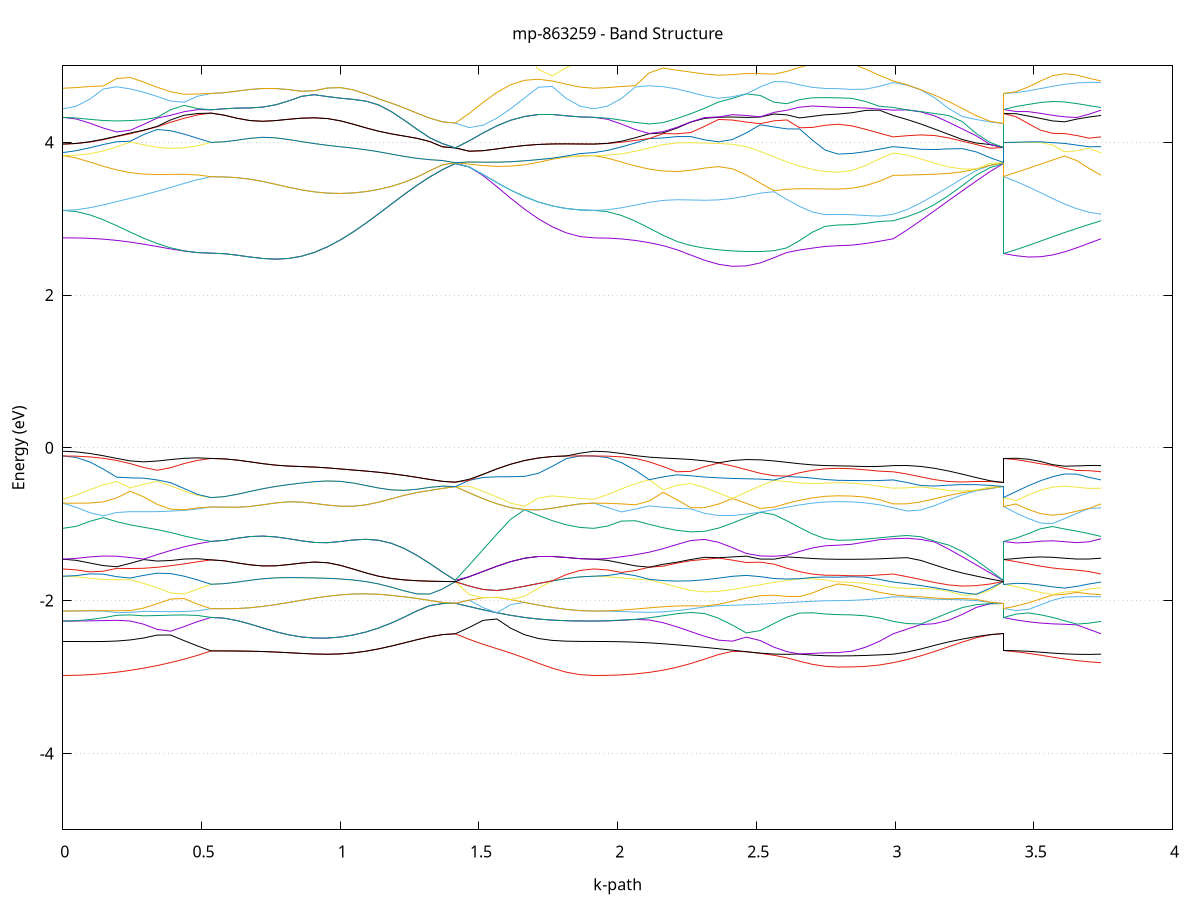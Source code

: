 set title 'mp-863259 - Band Structure'
set xlabel 'k-path'
set ylabel 'Energy (eV)'
set grid y
set yrange [-5:5]
set terminal png size 800,600
set output 'mp-863259_bands_gnuplot.png'
plot '-' using 1:2 with lines notitle, '-' using 1:2 with lines notitle, '-' using 1:2 with lines notitle, '-' using 1:2 with lines notitle, '-' using 1:2 with lines notitle, '-' using 1:2 with lines notitle, '-' using 1:2 with lines notitle, '-' using 1:2 with lines notitle, '-' using 1:2 with lines notitle, '-' using 1:2 with lines notitle, '-' using 1:2 with lines notitle, '-' using 1:2 with lines notitle, '-' using 1:2 with lines notitle, '-' using 1:2 with lines notitle, '-' using 1:2 with lines notitle, '-' using 1:2 with lines notitle, '-' using 1:2 with lines notitle, '-' using 1:2 with lines notitle, '-' using 1:2 with lines notitle, '-' using 1:2 with lines notitle, '-' using 1:2 with lines notitle, '-' using 1:2 with lines notitle, '-' using 1:2 with lines notitle, '-' using 1:2 with lines notitle, '-' using 1:2 with lines notitle, '-' using 1:2 with lines notitle, '-' using 1:2 with lines notitle, '-' using 1:2 with lines notitle, '-' using 1:2 with lines notitle, '-' using 1:2 with lines notitle, '-' using 1:2 with lines notitle, '-' using 1:2 with lines notitle, '-' using 1:2 with lines notitle, '-' using 1:2 with lines notitle, '-' using 1:2 with lines notitle, '-' using 1:2 with lines notitle, '-' using 1:2 with lines notitle, '-' using 1:2 with lines notitle, '-' using 1:2 with lines notitle, '-' using 1:2 with lines notitle, '-' using 1:2 with lines notitle, '-' using 1:2 with lines notitle, '-' using 1:2 with lines notitle, '-' using 1:2 with lines notitle, '-' using 1:2 with lines notitle, '-' using 1:2 with lines notitle, '-' using 1:2 with lines notitle, '-' using 1:2 with lines notitle, '-' using 1:2 with lines notitle, '-' using 1:2 with lines notitle, '-' using 1:2 with lines notitle, '-' using 1:2 with lines notitle, '-' using 1:2 with lines notitle, '-' using 1:2 with lines notitle, '-' using 1:2 with lines notitle, '-' using 1:2 with lines notitle, '-' using 1:2 with lines notitle, '-' using 1:2 with lines notitle, '-' using 1:2 with lines notitle, '-' using 1:2 with lines notitle, '-' using 1:2 with lines notitle, '-' using 1:2 with lines notitle, '-' using 1:2 with lines notitle, '-' using 1:2 with lines notitle, '-' using 1:2 with lines notitle, '-' using 1:2 with lines notitle, '-' using 1:2 with lines notitle, '-' using 1:2 with lines notitle, '-' using 1:2 with lines notitle, '-' using 1:2 with lines notitle, '-' using 1:2 with lines notitle, '-' using 1:2 with lines notitle, '-' using 1:2 with lines notitle, '-' using 1:2 with lines notitle, '-' using 1:2 with lines notitle, '-' using 1:2 with lines notitle, '-' using 1:2 with lines notitle, '-' using 1:2 with lines notitle
0.000000 -38.293306
0.048610 -38.293206
0.097220 -38.293006
0.145830 -38.292706
0.194440 -38.292206
0.243049 -38.291606
0.291659 -38.291006
0.340269 -38.290306
0.388879 -38.289506
0.437489 -38.288706
0.486099 -38.287806
0.534709 -38.287006
0.534709 -38.287006
0.581292 -38.286906
0.627874 -38.286906
0.674457 -38.286806
0.721040 -38.286606
0.767623 -38.286506
0.814206 -38.286406
0.860789 -38.286306
0.907372 -38.286306
0.953955 -38.286306
0.953955 -38.286306
1.000045 -38.286406
1.046135 -38.286606
1.092225 -38.286906
1.138314 -38.287206
1.184404 -38.287406
1.230494 -38.287706
1.276584 -38.287906
1.322674 -38.288106
1.368764 -38.288206
1.414854 -38.288206
1.414854 -38.288206
1.464779 -38.289006
1.514704 -38.289806
1.564630 -38.290506
1.614555 -38.291206
1.664480 -38.291806
1.714405 -38.292306
1.764330 -38.292706
1.814256 -38.293006
1.864181 -38.293206
1.914106 -38.293306
1.914106 -38.293306
1.964083 -38.293206
2.014059 -38.293006
2.064036 -38.292606
2.114012 -38.292106
2.163989 -38.291506
2.213966 -38.290906
2.263942 -38.290106
2.313919 -38.289306
2.363895 -38.288506
2.413872 -38.287706
2.463848 -38.286906
2.513825 -38.286406
2.563802 -38.286906
2.563802 -38.286906
2.609892 -38.287306
2.655982 -38.287606
2.702071 -38.287806
2.748161 -38.287906
2.794251 -38.288006
2.794251 -38.288006
2.843986 -38.287906
2.893720 -38.287806
2.943454 -38.287606
2.993189 -38.287306
2.993189 -38.287306
3.043083 -38.287206
3.092976 -38.287306
3.142870 -38.287506
3.192764 -38.287706
3.242658 -38.287906
3.292552 -38.288106
3.342445 -38.288206
3.392339 -38.288206
3.392339 -38.287006
3.436118 -38.286906
3.479896 -38.286906
3.523675 -38.286906
3.567454 -38.286906
3.611232 -38.286906
3.655011 -38.287006
3.698789 -38.287106
3.742568 -38.287306
e
0.000000 -38.281306
0.048610 -38.281406
0.097220 -38.281606
0.145830 -38.281906
0.194440 -38.282306
0.243049 -38.282806
0.291659 -38.283306
0.340269 -38.283906
0.388879 -38.284606
0.437489 -38.285306
0.486099 -38.286106
0.534709 -38.287006
0.534709 -38.287006
0.581292 -38.286906
0.627874 -38.286906
0.674457 -38.286806
0.721040 -38.286606
0.767623 -38.286506
0.814206 -38.286406
0.860789 -38.286306
0.907372 -38.286306
0.953955 -38.286306
0.953955 -38.286306
1.000045 -38.286406
1.046135 -38.286606
1.092225 -38.286906
1.138314 -38.287206
1.184404 -38.287406
1.230494 -38.287706
1.276584 -38.287906
1.322674 -38.288106
1.368764 -38.288206
1.414854 -38.288206
1.414854 -38.288206
1.464779 -38.287406
1.514704 -38.286606
1.564630 -38.285806
1.614555 -38.285006
1.664480 -38.284306
1.714405 -38.283606
1.764330 -38.282906
1.814256 -38.282306
1.864181 -38.281706
1.914106 -38.281306
1.914106 -38.281306
1.964083 -38.281306
2.014059 -38.281506
2.064036 -38.281706
2.114012 -38.282106
2.163989 -38.282506
2.213966 -38.283006
2.263942 -38.283606
2.313919 -38.284106
2.363895 -38.284706
2.413872 -38.285306
2.463848 -38.285906
2.513825 -38.286206
2.563802 -38.285506
2.563802 -38.285506
2.609892 -38.285006
2.655982 -38.284606
2.702071 -38.284306
2.748161 -38.284106
2.794251 -38.284006
2.794251 -38.284006
2.843986 -38.284206
2.893720 -38.284606
2.943454 -38.285106
2.993189 -38.285806
2.993189 -38.285806
3.043083 -38.286306
3.092976 -38.286806
3.142870 -38.287206
3.192764 -38.287506
3.242658 -38.287806
3.292552 -38.288006
3.342445 -38.288206
3.392339 -38.288206
3.392339 -38.287006
3.436118 -38.286906
3.479896 -38.286906
3.523675 -38.286806
3.567454 -38.286706
3.611232 -38.286506
3.655011 -38.286306
3.698789 -38.286106
3.742568 -38.285806
e
0.000000 -38.281106
0.048610 -38.281006
0.097220 -38.280806
0.145830 -38.280606
0.194440 -38.280306
0.243049 -38.280006
0.291659 -38.279606
0.340269 -38.279106
0.388879 -38.278606
0.437489 -38.278106
0.486099 -38.277506
0.534709 -38.276806
0.534709 -38.276806
0.581292 -38.276806
0.627874 -38.276906
0.674457 -38.277006
0.721040 -38.277206
0.767623 -38.277306
0.814206 -38.277406
0.860789 -38.277506
0.907372 -38.277506
0.953955 -38.277506
0.953955 -38.277506
1.000045 -38.277306
1.046135 -38.277106
1.092225 -38.276906
1.138314 -38.276606
1.184404 -38.276306
1.230494 -38.276106
1.276584 -38.275906
1.322674 -38.275706
1.368764 -38.275606
1.414854 -38.275606
1.414854 -38.275606
1.464779 -38.276206
1.514704 -38.276806
1.564630 -38.277406
1.614555 -38.277906
1.664480 -38.278506
1.714405 -38.279106
1.764330 -38.279606
1.814256 -38.280106
1.864181 -38.280606
1.914106 -38.281106
1.914106 -38.281106
1.964083 -38.281106
2.014059 -38.281006
2.064036 -38.280806
2.114012 -38.280506
2.163989 -38.280206
2.213966 -38.279906
2.263942 -38.279506
2.313919 -38.279006
2.363895 -38.278606
2.413872 -38.278206
2.463848 -38.277806
2.513825 -38.277606
2.563802 -38.278106
2.563802 -38.278106
2.609892 -38.278506
2.655982 -38.278906
2.702071 -38.279106
2.748161 -38.279206
2.794251 -38.279306
2.794251 -38.279306
2.843986 -38.279206
2.893720 -38.278806
2.943454 -38.278306
2.993189 -38.277806
2.993189 -38.277806
3.043083 -38.277306
3.092976 -38.276906
3.142870 -38.276506
3.192764 -38.276206
3.242658 -38.275906
3.292552 -38.275706
3.342445 -38.275606
3.392339 -38.275606
3.392339 -38.276806
3.436118 -38.276806
3.479896 -38.276906
3.523675 -38.276906
3.567454 -38.277006
3.611232 -38.277206
3.655011 -38.277406
3.698789 -38.277606
3.742568 -38.277806
e
0.000000 -38.271906
0.048610 -38.272006
0.097220 -38.272106
0.145830 -38.272406
0.194440 -38.272706
0.243049 -38.273206
0.291659 -38.273706
0.340269 -38.274306
0.388879 -38.274906
0.437489 -38.275506
0.486099 -38.276206
0.534709 -38.276806
0.534709 -38.276806
0.581292 -38.276806
0.627874 -38.276906
0.674457 -38.277006
0.721040 -38.277206
0.767623 -38.277306
0.814206 -38.277406
0.860789 -38.277506
0.907372 -38.277506
0.953955 -38.277506
0.953955 -38.277506
1.000045 -38.277306
1.046135 -38.277106
1.092225 -38.276906
1.138314 -38.276606
1.184404 -38.276306
1.230494 -38.276106
1.276584 -38.275906
1.322674 -38.275706
1.368764 -38.275606
1.414854 -38.275606
1.414854 -38.275606
1.464779 -38.275006
1.514704 -38.274406
1.564630 -38.273906
1.614555 -38.273406
1.664480 -38.273006
1.714405 -38.272606
1.764330 -38.272306
1.814256 -38.272106
1.864181 -38.271906
1.914106 -38.271906
1.914106 -38.271906
1.964083 -38.272006
2.014059 -38.272106
2.064036 -38.272406
2.114012 -38.272806
2.163989 -38.273306
2.213966 -38.273806
2.263942 -38.274406
2.313919 -38.275106
2.363895 -38.275706
2.413872 -38.276406
2.463848 -38.277006
2.513825 -38.277406
2.563802 -38.277006
2.563802 -38.277006
2.609892 -38.276806
2.655982 -38.276506
2.702071 -38.276406
2.748161 -38.276306
2.794251 -38.276306
2.794251 -38.276306
2.843986 -38.276306
2.893720 -38.276406
2.943454 -38.276506
2.993189 -38.276706
2.993189 -38.276706
3.043083 -38.276706
3.092976 -38.276606
3.142870 -38.276406
3.192764 -38.276106
3.242658 -38.275906
3.292552 -38.275706
3.342445 -38.275606
3.392339 -38.275606
3.392339 -38.276806
3.436118 -38.276806
3.479896 -38.276906
3.523675 -38.276906
3.567454 -38.277006
3.611232 -38.277006
3.655011 -38.276906
3.698789 -38.276906
3.742568 -38.276706
e
0.000000 -18.885906
0.048610 -18.885906
0.097220 -18.885606
0.145830 -18.884906
0.194440 -18.883406
0.243049 -18.880606
0.291659 -18.876506
0.340269 -18.870706
0.388879 -18.863406
0.437489 -18.854706
0.486099 -18.845106
0.534709 -18.835106
0.534709 -18.835106
0.581292 -18.835506
0.627874 -18.836806
0.674457 -18.838806
0.721040 -18.841206
0.767623 -18.843506
0.814206 -18.845606
0.860789 -18.847006
0.907372 -18.847806
0.953955 -18.847806
0.953955 -18.847806
1.000045 -18.847006
1.046135 -18.845306
1.092225 -18.842706
1.138314 -18.839006
1.184404 -18.834406
1.230494 -18.828806
1.276584 -18.822406
1.322674 -18.816006
1.368764 -18.811506
1.414854 -18.810206
1.414854 -18.810206
1.464779 -18.821406
1.514704 -18.832706
1.564630 -18.843806
1.614555 -18.854206
1.664480 -18.863406
1.714405 -18.871306
1.764330 -18.877606
1.814256 -18.882206
1.864181 -18.885006
1.914106 -18.885906
1.914106 -18.885906
1.964083 -18.886006
2.014059 -18.886006
2.064036 -18.885606
2.114012 -18.884506
2.163989 -18.882406
2.213966 -18.879006
2.263942 -18.874406
2.313919 -18.868506
2.363895 -18.861706
2.413872 -18.854806
2.463848 -18.850106
2.513825 -18.852206
2.563802 -18.857806
2.563802 -18.857806
2.609892 -18.862806
2.655982 -18.867106
2.702071 -18.870606
2.748161 -18.873006
2.794251 -18.874006
2.794251 -18.874006
2.843986 -18.873106
2.893720 -18.870806
2.943454 -18.867006
2.993189 -18.862106
2.993189 -18.862106
3.043083 -18.858206
3.092976 -18.852706
3.142870 -18.845706
3.192764 -18.837506
3.242658 -18.828406
3.292552 -18.819206
3.342445 -18.812206
3.392339 -18.810206
3.392339 -18.835106
3.436118 -18.835506
3.479896 -18.836606
3.523675 -18.839606
3.567454 -18.844206
3.611232 -18.849306
3.655011 -18.854306
3.698789 -18.858706
3.742568 -18.862106
e
0.000000 -18.821206
0.048610 -18.820806
0.097220 -18.819506
0.145830 -18.817706
0.194440 -18.815506
0.243049 -18.813206
0.291659 -18.810806
0.340269 -18.808506
0.388879 -18.808206
0.437489 -18.815806
0.486099 -18.825106
0.534709 -18.835106
0.534709 -18.835106
0.581292 -18.835506
0.627874 -18.836806
0.674457 -18.838806
0.721040 -18.841206
0.767623 -18.843506
0.814206 -18.845606
0.860789 -18.847006
0.907372 -18.847806
0.953955 -18.847806
0.953955 -18.847806
1.000045 -18.847006
1.046135 -18.845306
1.092225 -18.842706
1.138314 -18.839006
1.184404 -18.834406
1.230494 -18.828806
1.276584 -18.822406
1.322674 -18.816006
1.368764 -18.811506
1.414854 -18.810206
1.414854 -18.810206
1.464779 -18.799906
1.514704 -18.802406
1.564630 -18.806906
1.614555 -18.810806
1.664480 -18.814006
1.714405 -18.816706
1.764330 -18.818706
1.814256 -18.820106
1.864181 -18.820906
1.914106 -18.821206
1.914106 -18.821206
1.964083 -18.821206
2.014059 -18.821406
2.064036 -18.822006
2.114012 -18.823006
2.163989 -18.824406
2.213966 -18.825906
2.263942 -18.827106
2.313919 -18.827606
2.363895 -18.826906
2.413872 -18.831806
2.463848 -18.837906
2.513825 -18.840006
2.563802 -18.845206
2.563802 -18.845206
2.609892 -18.852806
2.655982 -18.859906
2.702071 -18.865206
2.748161 -18.868206
2.794251 -18.869206
2.794251 -18.869206
2.843986 -18.867906
2.893720 -18.864106
2.943454 -18.858106
2.993189 -18.850006
2.993189 -18.850006
3.043083 -18.842906
3.092976 -18.835806
3.142870 -18.829106
3.192764 -18.823006
3.242658 -18.817906
3.292552 -18.814006
3.342445 -18.811306
3.392339 -18.810206
3.392339 -18.835106
3.436118 -18.835306
3.479896 -18.836506
3.523675 -18.837806
3.567454 -18.839506
3.611232 -18.841606
3.655011 -18.844106
3.698789 -18.846906
3.742568 -18.850006
e
0.000000 -18.821206
0.048610 -18.820606
0.097220 -18.818706
0.145830 -18.815906
0.194440 -18.812206
0.243049 -18.807906
0.291659 -18.803106
0.340269 -18.798806
0.388879 -18.804306
0.437489 -18.802506
0.486099 -18.799606
0.534709 -18.796306
0.534709 -18.796306
0.581292 -18.797806
0.627874 -18.801106
0.674457 -18.804606
0.721040 -18.807806
0.767623 -18.810406
0.814206 -18.812406
0.860789 -18.813806
0.907372 -18.814706
0.953955 -18.815106
0.953955 -18.815106
1.000045 -18.814906
1.046135 -18.814206
1.092225 -18.813106
1.138314 -18.811706
1.184404 -18.810206
1.230494 -18.808606
1.276584 -18.806906
1.322674 -18.804506
1.368764 -18.799706
1.414854 -18.791706
1.414854 -18.791706
1.464779 -18.797306
1.514704 -18.802406
1.564630 -18.806906
1.614555 -18.810806
1.664480 -18.814006
1.714405 -18.816706
1.764330 -18.818706
1.814256 -18.820106
1.864181 -18.820906
1.914106 -18.821206
1.914106 -18.821206
1.964083 -18.820006
2.014059 -18.816406
2.064036 -18.811006
2.114012 -18.804106
2.163989 -18.796306
2.213966 -18.798106
2.263942 -18.806406
2.313919 -18.815106
2.363895 -18.823706
2.413872 -18.824806
2.463848 -18.821006
2.513825 -18.815506
2.563802 -18.811306
2.563802 -18.811306
2.609892 -18.806606
2.655982 -18.801206
2.702071 -18.796606
2.748161 -18.793606
2.794251 -18.792606
2.794251 -18.792606
2.843986 -18.793406
2.893720 -18.795906
2.943454 -18.799806
2.993189 -18.804406
2.993189 -18.804406
3.043083 -18.805506
3.092976 -18.808606
3.142870 -18.812206
3.192764 -18.813506
3.242658 -18.812006
3.292552 -18.807706
3.342445 -18.800806
3.392339 -18.791706
3.392339 -18.796306
3.436118 -18.804106
3.479896 -18.810306
3.523675 -18.814006
3.567454 -18.815006
3.611232 -18.814106
3.655011 -18.811706
3.698789 -18.808406
3.742568 -18.804406
e
0.000000 -18.773106
0.048610 -18.773606
0.097220 -18.775206
0.145830 -18.777806
0.194440 -18.781606
0.243049 -18.786506
0.291659 -18.792206
0.340269 -18.798006
0.388879 -18.793406
0.437489 -18.791406
0.486099 -18.793206
0.534709 -18.796306
0.534709 -18.796306
0.581292 -18.797806
0.627874 -18.801106
0.674457 -18.804606
0.721040 -18.807806
0.767623 -18.810406
0.814206 -18.812406
0.860789 -18.813806
0.907372 -18.814706
0.953955 -18.815106
0.953955 -18.815106
1.000045 -18.814906
1.046135 -18.814206
1.092225 -18.813106
1.138314 -18.811706
1.184404 -18.810206
1.230494 -18.808606
1.276584 -18.806906
1.322674 -18.804506
1.368764 -18.799706
1.414854 -18.791706
1.414854 -18.791706
1.464779 -18.797306
1.514704 -18.791006
1.564630 -18.783906
1.614555 -18.778706
1.664480 -18.775506
1.714405 -18.773806
1.764330 -18.773106
1.814256 -18.773006
1.864181 -18.773106
1.914106 -18.773106
1.914106 -18.773106
1.964083 -18.773706
2.014059 -18.775606
2.064036 -18.779006
2.114012 -18.784006
2.163989 -18.790506
2.213966 -18.788206
2.263942 -18.781206
2.313919 -18.778106
2.363895 -18.782406
2.413872 -18.792306
2.463848 -18.803606
2.513825 -18.811406
2.563802 -18.808406
2.563802 -18.808406
2.609892 -18.800706
2.655982 -18.792106
2.702071 -18.783506
2.748161 -18.776406
2.794251 -18.773406
2.794251 -18.773406
2.843986 -18.774906
2.893720 -18.779106
2.943454 -18.785206
2.993189 -18.792306
2.993189 -18.792306
3.043083 -18.800306
3.092976 -18.803906
3.142870 -18.804406
3.192764 -18.804206
3.242658 -18.803906
3.292552 -18.802906
3.342445 -18.799706
3.392339 -18.791706
3.392339 -18.796306
3.436118 -18.787706
3.479896 -18.778806
3.523675 -18.779406
3.567454 -18.783706
3.611232 -18.787106
3.655011 -18.789706
3.698789 -18.791406
3.742568 -18.792306
e
0.000000 -18.739906
0.048610 -18.741006
0.097220 -18.744106
0.145830 -18.748706
0.194440 -18.754306
0.243049 -18.760306
0.291659 -18.766206
0.340269 -18.771606
0.388879 -18.775506
0.437489 -18.775406
0.486099 -18.769906
0.534709 -18.761206
0.534709 -18.761206
0.581292 -18.758606
0.627874 -18.752006
0.674457 -18.743206
0.721040 -18.733406
0.767623 -18.723506
0.814206 -18.714206
0.860789 -18.706606
0.907372 -18.702906
0.953955 -18.704006
0.953955 -18.704006
1.000045 -18.708206
1.046135 -18.714206
1.092225 -18.721606
1.138314 -18.730206
1.184404 -18.739806
1.230494 -18.750106
1.276584 -18.760706
1.322674 -18.771506
1.368764 -18.782006
1.414854 -18.791706
1.414854 -18.791706
1.464779 -18.785606
1.514704 -18.779106
1.564630 -18.772506
1.614555 -18.765806
1.664480 -18.759306
1.714405 -18.753206
1.764330 -18.747806
1.814256 -18.743606
1.864181 -18.740906
1.914106 -18.739906
1.914106 -18.739906
1.964083 -18.740406
2.014059 -18.741706
2.064036 -18.743106
2.114012 -18.744406
2.163989 -18.745406
2.213966 -18.746606
2.263942 -18.747906
2.313919 -18.747806
2.363895 -18.743606
2.413872 -18.735906
2.463848 -18.726706
2.513825 -18.717106
2.563802 -18.707606
2.563802 -18.707606
2.609892 -18.699806
2.655982 -18.704606
2.702071 -18.714206
2.748161 -18.722006
2.794251 -18.725206
2.794251 -18.725206
2.843986 -18.725906
2.893720 -18.728006
2.943454 -18.731406
2.993189 -18.736106
2.993189 -18.736106
3.043083 -18.738306
3.092976 -18.742006
3.142870 -18.747206
3.192764 -18.754006
3.242658 -18.762206
3.292552 -18.771506
3.342445 -18.781606
3.392339 -18.791706
3.392339 -18.761206
3.436118 -18.768106
3.479896 -18.774206
3.523675 -18.769906
3.567454 -18.761506
3.611232 -18.753606
3.655011 -18.746706
3.698789 -18.740806
3.742568 -18.736106
e
0.000000 -18.739906
0.048610 -18.739506
0.097220 -18.738006
0.145830 -18.735306
0.194440 -18.731506
0.243049 -18.726806
0.291659 -18.723006
0.340269 -18.722906
0.388879 -18.729106
0.437489 -18.739406
0.486099 -18.750706
0.534709 -18.761206
0.534709 -18.761206
0.581292 -18.758606
0.627874 -18.752006
0.674457 -18.743206
0.721040 -18.733406
0.767623 -18.723506
0.814206 -18.714206
0.860789 -18.706606
0.907372 -18.702906
0.953955 -18.704006
0.953955 -18.704006
1.000045 -18.708206
1.046135 -18.714206
1.092225 -18.721606
1.138314 -18.730206
1.184404 -18.739806
1.230494 -18.750106
1.276584 -18.760706
1.322674 -18.771506
1.368764 -18.782006
1.414854 -18.791706
1.414854 -18.791706
1.464779 -18.785606
1.514704 -18.779106
1.564630 -18.772506
1.614555 -18.765806
1.664480 -18.759306
1.714405 -18.753206
1.764330 -18.747806
1.814256 -18.743606
1.864181 -18.740906
1.914106 -18.739906
1.914106 -18.739906
1.964083 -18.740006
2.014059 -18.739906
2.064036 -18.739206
2.114012 -18.737206
2.163989 -18.733506
2.213966 -18.728106
2.263942 -18.721206
2.313919 -18.713306
2.363895 -18.704806
2.413872 -18.701406
2.463848 -18.701706
2.513825 -18.700906
2.563802 -18.699606
2.563802 -18.699606
2.609892 -18.697306
2.655982 -18.697606
2.702071 -18.696606
2.748161 -18.696006
2.794251 -18.695806
2.794251 -18.695806
2.843986 -18.696406
2.893720 -18.698106
2.943454 -18.700506
2.993189 -18.703306
2.993189 -18.703306
3.043083 -18.707406
3.092976 -18.715906
3.142870 -18.727506
3.192764 -18.740806
3.242658 -18.754606
3.292552 -18.768106
3.342445 -18.780706
3.392339 -18.791706
3.392339 -18.761206
3.436118 -18.753606
3.479896 -18.745306
3.523675 -18.736706
3.567454 -18.728006
3.611232 -18.719606
3.655011 -18.712206
3.698789 -18.706506
3.742568 -18.703306
e
0.000000 -18.660206
0.048610 -18.659706
0.097220 -18.658206
0.145830 -18.656206
0.194440 -18.654106
0.243049 -18.657606
0.291659 -18.668106
0.340269 -18.674606
0.388879 -18.674306
0.437489 -18.669306
0.486099 -18.662806
0.534709 -18.656806
0.534709 -18.656806
0.581292 -18.657906
0.627874 -18.660806
0.674457 -18.664806
0.721040 -18.669306
0.767623 -18.673806
0.814206 -18.677806
0.860789 -18.680506
0.907372 -18.680106
0.953955 -18.676206
0.953955 -18.676206
1.000045 -18.670906
1.046135 -18.665606
1.092225 -18.660706
1.138314 -18.656206
1.184404 -18.651806
1.230494 -18.647306
1.276584 -18.642806
1.322674 -18.638306
1.368764 -18.633906
1.414854 -18.629806
1.414854 -18.629806
1.464779 -18.632706
1.514704 -18.636106
1.564630 -18.639706
1.614555 -18.643606
1.664480 -18.647506
1.714405 -18.651406
1.764330 -18.654806
1.814256 -18.657606
1.864181 -18.659506
1.914106 -18.660206
1.914106 -18.660206
1.964083 -18.660006
2.014059 -18.659706
2.064036 -18.659406
2.114012 -18.659106
2.163989 -18.659506
2.213966 -18.672306
2.263942 -18.684106
2.313919 -18.693306
2.363895 -18.698906
2.413872 -18.696306
2.463848 -18.688506
2.513825 -18.681906
2.563802 -18.686306
2.563802 -18.686206
2.609892 -18.695006
2.655982 -18.690006
2.702071 -18.682506
2.748161 -18.676706
2.794251 -18.674306
2.794251 -18.674306
2.843986 -18.672606
2.893720 -18.668706
2.943454 -18.668406
2.993189 -18.668606
2.993189 -18.668606
3.043083 -18.666806
3.092976 -18.662906
3.142870 -18.657806
3.192764 -18.652106
3.242658 -18.646106
3.292552 -18.640206
3.342445 -18.634706
3.392339 -18.629806
3.392339 -18.656806
3.436118 -18.658906
3.479896 -18.661106
3.523675 -18.663306
3.567454 -18.665406
3.611232 -18.667206
3.655011 -18.668506
3.698789 -18.669106
3.742568 -18.668606
e
0.000000 -18.660206
0.048610 -18.659506
0.097220 -18.657606
0.145830 -18.654606
0.194440 -18.651106
0.243049 -18.652006
0.291659 -18.650306
0.340269 -18.649206
0.388879 -18.648906
0.437489 -18.649806
0.486099 -18.652406
0.534709 -18.656806
0.534709 -18.656806
0.581292 -18.657906
0.627874 -18.660806
0.674457 -18.664806
0.721040 -18.669306
0.767623 -18.673806
0.814206 -18.677806
0.860789 -18.680506
0.907372 -18.680106
0.953955 -18.676206
0.953955 -18.676206
1.000045 -18.670906
1.046135 -18.665606
1.092225 -18.660706
1.138314 -18.656206
1.184404 -18.651806
1.230494 -18.647306
1.276584 -18.642806
1.322674 -18.638306
1.368764 -18.633906
1.414854 -18.629806
1.414854 -18.629806
1.464779 -18.632706
1.514704 -18.636106
1.564630 -18.639706
1.614555 -18.643606
1.664480 -18.647506
1.714405 -18.651306
1.764330 -18.654806
1.814256 -18.657606
1.864181 -18.659506
1.914106 -18.660206
1.914106 -18.660206
1.964083 -18.659006
2.014059 -18.655906
2.064036 -18.651106
2.114012 -18.647806
2.163989 -18.659106
2.213966 -18.659606
2.263942 -18.660406
2.313919 -18.661906
2.363895 -18.664206
2.413872 -18.667506
2.463848 -18.672006
2.513825 -18.678306
2.563802 -18.676806
2.563802 -18.676806
2.609892 -18.673506
2.655982 -18.671406
2.702071 -18.670206
2.748161 -18.669606
2.794251 -18.669406
2.794251 -18.669406
2.843986 -18.669206
2.893720 -18.668106
2.943454 -18.661606
2.993189 -18.654106
2.993189 -18.654106
3.043083 -18.647106
3.092976 -18.645806
3.142870 -18.645106
3.192764 -18.643306
3.242658 -18.640806
3.292552 -18.637506
3.342445 -18.633806
3.392339 -18.629806
3.392339 -18.656806
3.436118 -18.654906
3.479896 -18.653306
3.523675 -18.652006
3.567454 -18.651206
3.611232 -18.651106
3.655011 -18.651506
3.698789 -18.652606
3.742568 -18.654106
e
0.000000 -18.621806
0.048610 -18.623406
0.097220 -18.628206
0.145830 -18.635906
0.194440 -18.645906
0.243049 -18.646506
0.291659 -18.642206
0.340269 -18.638006
0.388879 -18.633906
0.437489 -18.630306
0.486099 -18.627206
0.534709 -18.624606
0.534709 -18.624606
0.581292 -18.624206
0.627874 -18.623106
0.674457 -18.622006
0.721040 -18.621506
0.767623 -18.621706
0.814206 -18.622606
0.860789 -18.624106
0.907372 -18.625706
0.953955 -18.627306
0.953955 -18.627306
1.000045 -18.628506
1.046135 -18.629306
1.092225 -18.629606
1.138314 -18.629606
1.184404 -18.629406
1.230494 -18.629106
1.276584 -18.628906
1.322674 -18.628806
1.368764 -18.628706
1.414854 -18.629806
1.414854 -18.629806
1.464779 -18.630206
1.514704 -18.630706
1.564630 -18.629606
1.614555 -18.627006
1.664480 -18.623206
1.714405 -18.621906
1.764330 -18.621706
1.814256 -18.621706
1.864181 -18.621706
1.914106 -18.621806
1.914106 -18.621806
1.964083 -18.623506
2.014059 -18.628506
2.064036 -18.636506
2.114012 -18.644706
2.163989 -18.639006
2.213966 -18.632906
2.263942 -18.627406
2.313919 -18.624806
2.363895 -18.625606
2.413872 -18.626406
2.463848 -18.627106
2.513825 -18.627606
2.563802 -18.627706
2.563802 -18.627706
2.609892 -18.627506
2.655982 -18.629906
2.702071 -18.635206
2.748161 -18.639806
2.794251 -18.641806
2.794251 -18.641806
2.843986 -18.642006
2.893720 -18.642506
2.943454 -18.643306
2.993189 -18.644206
2.993189 -18.644206
3.043083 -18.645506
3.092976 -18.641306
3.142870 -18.636906
3.192764 -18.633906
3.242658 -18.631906
3.292552 -18.630506
3.342445 -18.629506
3.392339 -18.629806
3.392339 -18.624606
3.436118 -18.627606
3.479896 -18.630806
3.523675 -18.633906
3.567454 -18.636906
3.611232 -18.639606
3.655011 -18.641806
3.698789 -18.643406
3.742568 -18.644206
e
0.000000 -18.621806
0.048610 -18.621606
0.097220 -18.621306
0.145830 -18.620906
0.194440 -18.620406
0.243049 -18.619906
0.291659 -18.619706
0.340269 -18.619706
0.388879 -18.620206
0.437489 -18.621106
0.486099 -18.622606
0.534709 -18.624606
0.534709 -18.624606
0.581292 -18.624206
0.627874 -18.623106
0.674457 -18.622006
0.721040 -18.621506
0.767623 -18.621706
0.814206 -18.622606
0.860789 -18.624106
0.907372 -18.625706
0.953955 -18.627306
0.953955 -18.627306
1.000045 -18.628506
1.046135 -18.629306
1.092225 -18.629606
1.138314 -18.629606
1.184404 -18.629406
1.230494 -18.629106
1.276584 -18.628906
1.322674 -18.628806
1.368764 -18.628706
1.414854 -18.629806
1.414854 -18.629806
1.464779 -18.627406
1.514704 -18.625406
1.564630 -18.623906
1.614555 -18.622906
1.664480 -18.622206
1.714405 -18.621906
1.764330 -18.621706
1.814256 -18.621706
1.864181 -18.621706
1.914106 -18.621806
1.914106 -18.621806
1.964083 -18.621806
2.014059 -18.621906
2.064036 -18.622106
2.114012 -18.622406
2.163989 -18.622806
2.213966 -18.623406
2.263942 -18.624106
2.313919 -18.622706
2.363895 -18.619306
2.413872 -18.617306
2.463848 -18.616906
2.513825 -18.618206
2.563802 -18.621106
2.563802 -18.621106
2.609892 -18.625006
2.655982 -18.627006
2.702071 -18.626606
2.748161 -18.626206
2.794251 -18.626106
2.794251 -18.626106
2.843986 -18.625906
2.893720 -18.625406
2.943454 -18.624706
2.993189 -18.624006
2.993189 -18.624006
3.043083 -18.623806
3.092976 -18.623206
3.142870 -18.624606
3.192764 -18.625606
3.242658 -18.626406
3.292552 -18.627206
3.342445 -18.627806
3.392339 -18.629806
3.392339 -18.624606
3.436118 -18.621906
3.479896 -18.619906
3.523675 -18.619006
3.567454 -18.619506
3.611232 -18.620706
3.655011 -18.622106
3.698789 -18.623206
3.742568 -18.624006
e
0.000000 -18.607806
0.048610 -18.607906
0.097220 -18.608206
0.145830 -18.608606
0.194440 -18.609006
0.243049 -18.609406
0.291659 -18.609806
0.340269 -18.610106
0.388879 -18.610206
0.437489 -18.610006
0.486099 -18.609406
0.534709 -18.608006
0.534709 -18.608006
0.581292 -18.608106
0.627874 -18.608306
0.674457 -18.608506
0.721040 -18.608806
0.767623 -18.609006
0.814206 -18.609306
0.860789 -18.609906
0.907372 -18.610606
0.953955 -18.611406
0.953955 -18.611406
1.000045 -18.612306
1.046135 -18.613106
1.092225 -18.614006
1.138314 -18.615006
1.184404 -18.616206
1.230494 -18.617806
1.276584 -18.619906
1.322674 -18.622606
1.368764 -18.625806
1.414854 -18.628406
1.414854 -18.628406
1.464779 -18.627406
1.514704 -18.625406
1.564630 -18.623906
1.614555 -18.622906
1.664480 -18.622206
1.714405 -18.618806
1.764330 -18.614506
1.814256 -18.611006
1.864181 -18.608606
1.914106 -18.607806
1.914106 -18.607806
1.964083 -18.607906
2.014059 -18.608106
2.064036 -18.608406
2.114012 -18.608806
2.163989 -18.609206
2.213966 -18.609406
2.263942 -18.609506
2.313919 -18.609506
2.363895 -18.609406
2.413872 -18.609206
2.463848 -18.610006
2.513825 -18.612806
2.563802 -18.615006
2.563802 -18.615006
2.609892 -18.616206
2.655982 -18.616906
2.702071 -18.617306
2.748161 -18.617506
2.794251 -18.617506
2.794251 -18.617506
2.843986 -18.617706
2.893720 -18.618106
2.943454 -18.618606
2.993189 -18.619006
2.993189 -18.619006
3.043083 -18.621406
3.092976 -18.623206
3.142870 -18.622506
3.192764 -18.622006
3.242658 -18.622206
3.292552 -18.623506
3.342445 -18.626206
3.392339 -18.628406
3.392339 -18.608006
3.436118 -18.608806
3.479896 -18.609506
3.523675 -18.609706
3.567454 -18.610006
3.611232 -18.611906
3.655011 -18.614306
3.698789 -18.616806
3.742568 -18.619006
e
0.000000 -18.603506
0.048610 -18.603206
0.097220 -18.602306
0.145830 -18.601106
0.194440 -18.599906
0.243049 -18.599106
0.291659 -18.599006
0.340269 -18.599806
0.388879 -18.601406
0.437489 -18.603706
0.486099 -18.606106
0.534709 -18.608006
0.534709 -18.608006
0.581292 -18.608106
0.627874 -18.608306
0.674457 -18.608506
0.721040 -18.608706
0.767623 -18.609006
0.814206 -18.609306
0.860789 -18.609906
0.907372 -18.610606
0.953955 -18.611406
0.953955 -18.611406
1.000045 -18.612306
1.046135 -18.613106
1.092225 -18.614006
1.138314 -18.615006
1.184404 -18.616206
1.230494 -18.617806
1.276584 -18.619906
1.322674 -18.622606
1.368764 -18.625806
1.414854 -18.628406
1.414854 -18.628406
1.464779 -18.625606
1.514704 -18.622206
1.564630 -18.618606
1.614555 -18.615006
1.664480 -18.611706
1.714405 -18.608906
1.764330 -18.606606
1.814256 -18.604906
1.864181 -18.603906
1.914106 -18.603506
1.914106 -18.603506
1.964083 -18.603106
2.014059 -18.602006
2.064036 -18.600506
2.114012 -18.599006
2.163989 -18.597806
2.213966 -18.597506
2.263942 -18.598206
2.313919 -18.600006
2.363895 -18.602806
2.413872 -18.606106
2.463848 -18.608206
2.513825 -18.607806
2.563802 -18.607106
2.563802 -18.607106
2.609892 -18.606206
2.655982 -18.605206
2.702071 -18.604406
2.748161 -18.603806
2.794251 -18.603506
2.794251 -18.603506
2.843986 -18.603606
2.893720 -18.604006
2.943454 -18.604506
2.993189 -18.605206
2.993189 -18.605206
3.043083 -18.606306
3.092976 -18.608006
3.142870 -18.610506
3.192764 -18.613606
3.242658 -18.617106
3.292552 -18.621006
3.342445 -18.625106
3.392339 -18.628406
3.392339 -18.608006
3.436118 -18.607606
3.479896 -18.607806
3.523675 -18.608606
3.567454 -18.609006
3.611232 -18.607806
3.655011 -18.606606
3.698789 -18.605706
3.742568 -18.605206
e
0.000000 -11.301706
0.048610 -11.295906
0.097220 -11.278506
0.145830 -11.250106
0.194440 -11.211306
0.243049 -11.163206
0.291659 -11.107106
0.340269 -11.044506
0.388879 -10.976906
0.437489 -10.906106
0.486099 -10.834106
0.534709 -10.762906
0.534709 -10.762906
0.581292 -10.763806
0.627874 -10.766106
0.674457 -10.769806
0.721040 -10.774406
0.767623 -10.779406
0.814206 -10.784506
0.860789 -10.789306
0.907372 -10.793606
0.953955 -10.797306
0.953955 -10.797306
1.000045 -10.800506
1.046135 -10.803406
1.092225 -10.806406
1.138314 -10.809506
1.184404 -10.812806
1.230494 -10.815906
1.276584 -10.818806
1.322674 -10.821106
1.368764 -10.822606
1.414854 -10.823106
1.414854 -10.823106
1.464779 -10.900506
1.514704 -10.975006
1.564630 -11.044906
1.614555 -11.108806
1.664480 -11.165206
1.714405 -11.213006
1.764330 -11.251206
1.814256 -11.279106
1.864181 -11.296106
1.914106 -11.301706
1.914106 -11.301706
1.964083 -11.295506
2.014059 -11.277006
2.064036 -11.246906
2.114012 -11.206106
2.163989 -11.156006
2.213966 -11.098606
2.263942 -11.036306
2.313919 -10.972006
2.363895 -10.910106
2.413872 -10.856806
2.463848 -10.821006
2.513825 -10.812806
2.563802 -10.827906
2.563802 -10.827906
2.609892 -10.847506
2.655982 -10.865406
2.702071 -10.879106
2.748161 -10.887506
2.794251 -10.890406
2.794251 -10.890406
2.843986 -10.885806
2.893720 -10.872106
2.943454 -10.849706
2.993189 -10.819406
2.993189 -10.819406
3.043083 -10.810006
3.092976 -10.807406
3.142870 -10.812406
3.192764 -10.816406
3.242658 -10.819106
3.292552 -10.821106
3.342445 -10.822506
3.392339 -10.823106
3.392339 -10.762906
3.436118 -10.767806
3.479896 -10.773006
3.523675 -10.777906
3.567454 -10.781906
3.611232 -10.784606
3.655011 -10.785906
3.698789 -10.798806
3.742568 -10.819406
e
0.000000 -10.642806
0.048610 -10.642106
0.097220 -10.639906
0.145830 -10.636106
0.194440 -10.630606
0.243049 -10.623506
0.291659 -10.614906
0.340269 -10.606006
0.388879 -10.604506
0.437489 -10.636206
0.486099 -10.695206
0.534709 -10.762906
0.534709 -10.762906
0.581292 -10.763806
0.627874 -10.766106
0.674457 -10.769806
0.721040 -10.774406
0.767623 -10.779406
0.814206 -10.784506
0.860789 -10.789306
0.907372 -10.793606
0.953955 -10.797306
0.953955 -10.797206
1.000045 -10.800506
1.046135 -10.803406
1.092225 -10.806406
1.138314 -10.809506
1.184404 -10.812806
1.230494 -10.815906
1.276584 -10.818806
1.322674 -10.821106
1.368764 -10.822606
1.414854 -10.823106
1.414854 -10.823106
1.464779 -10.744406
1.514704 -10.666506
1.564630 -10.591206
1.614555 -10.581206
1.664480 -10.599106
1.714405 -10.614306
1.764330 -10.626606
1.814256 -10.635506
1.864181 -10.641006
1.914106 -10.642806
1.914106 -10.642806
1.964083 -10.643406
2.014059 -10.644906
2.064036 -10.647406
2.114012 -10.650606
2.163989 -10.654406
2.213966 -10.658606
2.263942 -10.662906
2.313919 -10.667406
2.363895 -10.672006
2.413872 -10.679306
2.463848 -10.714306
2.513825 -10.737006
2.563802 -10.749506
2.563802 -10.749506
2.609892 -10.760006
2.655982 -10.770506
2.702071 -10.779406
2.748161 -10.785306
2.794251 -10.787406
2.794251 -10.787406
2.843986 -10.785606
2.893720 -10.781306
2.943454 -10.778506
2.993189 -10.784606
2.993189 -10.784606
3.043083 -10.796906
3.092976 -10.806106
3.142870 -10.809106
3.192764 -10.812906
3.242658 -10.817006
3.292552 -10.820406
3.342445 -10.822406
3.392339 -10.823106
3.392339 -10.762906
3.436118 -10.759206
3.479896 -10.757506
3.523675 -10.758306
3.567454 -10.762506
3.611232 -10.770406
3.655011 -10.782506
3.698789 -10.785806
3.742568 -10.784606
e
0.000000 -10.642806
0.048610 -10.641806
0.097220 -10.638906
0.145830 -10.634006
0.194440 -10.627106
0.243049 -10.618106
0.291659 -10.607206
0.340269 -10.594306
0.388879 -10.579406
0.437489 -10.562606
0.486099 -10.544306
0.534709 -10.528506
0.534709 -10.528506
0.581292 -10.539806
0.627874 -10.555306
0.674457 -10.569506
0.721040 -10.582006
0.767623 -10.592606
0.814206 -10.601406
0.860789 -10.608506
0.907372 -10.613606
0.953955 -10.616606
0.953955 -10.616606
1.000045 -10.617206
1.046135 -10.614906
1.092225 -10.609506
1.138314 -10.600706
1.184404 -10.588606
1.230494 -10.573406
1.276584 -10.555506
1.322674 -10.535606
1.368764 -10.514406
1.414854 -10.492406
1.414854 -10.492406
1.464779 -10.516106
1.514704 -10.539206
1.564630 -10.561106
1.614555 -10.581206
1.664480 -10.599106
1.714405 -10.614306
1.764330 -10.626606
1.814256 -10.635506
1.864181 -10.641006
1.914106 -10.642806
1.914106 -10.642806
1.964083 -10.640706
2.014059 -10.634406
2.064036 -10.624106
2.114012 -10.610306
2.163989 -10.593706
2.213966 -10.575906
2.263942 -10.565206
2.313919 -10.594406
2.363895 -10.637606
2.413872 -10.676506
2.463848 -10.680906
2.513825 -10.685306
2.563802 -10.689506
2.563802 -10.689506
2.609892 -10.693006
2.655982 -10.696006
2.702071 -10.698406
2.748161 -10.699906
2.794251 -10.700406
2.794251 -10.700406
2.843986 -10.701206
2.893720 -10.703006
2.943454 -10.703406
2.993189 -10.697606
2.993189 -10.697606
3.043083 -10.681906
3.092976 -10.660506
3.142870 -10.634906
3.192764 -10.606506
3.242658 -10.576606
3.292552 -10.546706
3.342445 -10.518106
3.392339 -10.492406
3.392339 -10.528506
3.436118 -10.559806
3.479896 -10.591106
3.523675 -10.620206
3.567454 -10.645906
3.611232 -10.667406
3.655011 -10.683706
3.698789 -10.693906
3.742568 -10.697606
e
0.000000 -10.338806
0.048610 -10.342606
0.097220 -10.353406
0.145830 -10.370606
0.194440 -10.393506
0.243049 -10.422206
0.291659 -10.457206
0.340269 -10.498406
0.388879 -10.538206
0.437489 -10.549906
0.486099 -10.538406
0.534709 -10.528506
0.534709 -10.528506
0.581292 -10.539806
0.627874 -10.555306
0.674457 -10.569506
0.721040 -10.582006
0.767623 -10.592606
0.814206 -10.601406
0.860789 -10.608506
0.907372 -10.613606
0.953955 -10.616606
0.953955 -10.616606
1.000045 -10.617206
1.046135 -10.614906
1.092225 -10.609506
1.138314 -10.600706
1.184404 -10.588606
1.230494 -10.573406
1.276584 -10.555506
1.322674 -10.535606
1.368764 -10.514306
1.414854 -10.492406
1.414854 -10.492406
1.464779 -10.516106
1.514704 -10.539206
1.564630 -10.561106
1.614555 -10.520606
1.664480 -10.456606
1.714405 -10.401106
1.764330 -10.355906
1.814256 -10.346406
1.864181 -10.340806
1.914106 -10.338806
1.914106 -10.338806
1.964083 -10.344306
2.014059 -10.359906
2.064036 -10.384406
2.114012 -10.416206
2.163989 -10.453706
2.213966 -10.494606
2.263942 -10.530906
2.313919 -10.531706
2.363895 -10.527006
2.413872 -10.531006
2.463848 -10.533606
2.513825 -10.525506
2.563802 -10.506506
2.563802 -10.506506
2.609892 -10.485206
2.655982 -10.484706
2.702071 -10.490106
2.748161 -10.493406
2.794251 -10.494506
2.794251 -10.494506
2.843986 -10.493306
2.893720 -10.489806
2.943454 -10.484206
2.993189 -10.497806
2.993189 -10.497806
3.043083 -10.514506
3.092976 -10.528406
3.142870 -10.538006
3.192764 -10.542106
3.242658 -10.539606
3.292552 -10.530106
3.342445 -10.514006
3.392339 -10.492406
3.392339 -10.528506
3.436118 -10.516306
3.479896 -10.518306
3.523675 -10.518706
3.567454 -10.517506
3.611232 -10.514906
3.655011 -10.510706
3.698789 -10.505006
3.742568 -10.497806
e
0.000000 -10.338806
0.048610 -10.340906
0.097220 -10.347006
0.145830 -10.357006
0.194440 -10.370606
0.243049 -10.387306
0.291659 -10.406606
0.340269 -10.427806
0.388879 -10.450206
0.437489 -10.474206
0.486099 -10.497706
0.534709 -10.511406
0.534709 -10.511406
0.581292 -10.499006
0.627874 -10.480006
0.674457 -10.460506
0.721040 -10.441406
0.767623 -10.423606
0.814206 -10.407606
0.860789 -10.394106
0.907372 -10.383606
0.953955 -10.376506
0.953955 -10.376506
1.000045 -10.373206
1.046135 -10.373706
1.092225 -10.378006
1.138314 -10.386106
1.184404 -10.397706
1.230494 -10.412406
1.276584 -10.429906
1.322674 -10.449506
1.368764 -10.470506
1.414854 -10.492406
1.414854 -10.492406
1.464779 -10.468606
1.514704 -10.445306
1.564630 -10.423106
1.614555 -10.402606
1.664480 -10.384206
1.714405 -10.368406
1.764330 -10.355806
1.814256 -10.346406
1.864181 -10.340806
1.914106 -10.338806
1.914106 -10.338806
1.964083 -10.339806
2.014059 -10.342606
2.064036 -10.347406
2.114012 -10.354106
2.163989 -10.362806
2.213966 -10.381506
2.263942 -10.406006
2.313919 -10.425306
2.363895 -10.431006
2.413872 -10.428106
2.463848 -10.442506
2.513825 -10.455906
2.563802 -10.467906
2.563802 -10.467906
2.609892 -10.477306
2.655982 -10.465606
2.702071 -10.450506
2.748161 -10.441206
2.794251 -10.438006
2.794251 -10.438006
2.843986 -10.442706
2.893720 -10.455806
2.943454 -10.475406
2.993189 -10.476606
2.993189 -10.476606
3.043083 -10.463706
3.092976 -10.452006
3.142870 -10.443806
3.192764 -10.441006
3.242658 -10.444606
3.292552 -10.454606
3.342445 -10.470906
3.392339 -10.492406
3.392339 -10.511406
3.436118 -10.512406
3.479896 -10.506306
3.523675 -10.500406
3.567454 -10.494406
3.611232 -10.488606
3.655011 -10.483406
3.698789 -10.479306
3.742568 -10.476606
e
0.000000 -10.294906
0.048610 -10.297606
0.097220 -10.305706
0.145830 -10.319906
0.194440 -10.339906
0.243049 -10.364906
0.291659 -10.392706
0.340269 -10.421106
0.388879 -10.448506
0.437489 -10.473006
0.486099 -10.495006
0.534709 -10.511406
0.534709 -10.511406
0.581292 -10.499006
0.627874 -10.480006
0.674457 -10.460506
0.721040 -10.441406
0.767623 -10.423606
0.814206 -10.407606
0.860789 -10.394106
0.907372 -10.383606
0.953955 -10.376506
0.953955 -10.376506
1.000045 -10.373206
1.046135 -10.373706
1.092225 -10.378006
1.138314 -10.386106
1.184404 -10.397706
1.230494 -10.412406
1.276584 -10.429906
1.322674 -10.449506
1.368764 -10.470506
1.414854 -10.492406
1.414854 -10.492406
1.464779 -10.468606
1.514704 -10.445306
1.564630 -10.423106
1.614555 -10.402606
1.664480 -10.384206
1.714405 -10.368406
1.764330 -10.355706
1.814256 -10.322406
1.864181 -10.301906
1.914106 -10.294906
1.914106 -10.294906
1.964083 -10.297306
2.014059 -10.304606
2.064036 -10.317206
2.114012 -10.335006
2.163989 -10.356906
2.213966 -10.373406
2.263942 -10.385606
2.313919 -10.399106
2.363895 -10.413506
2.413872 -10.419106
2.463848 -10.396206
2.513825 -10.368506
2.563802 -10.339306
2.563802 -10.339306
2.609892 -10.313006
2.655982 -10.289506
2.702071 -10.270806
2.748161 -10.258806
2.794251 -10.254706
2.794251 -10.254706
2.843986 -10.257906
2.893720 -10.267706
2.943454 -10.283406
2.993189 -10.304306
2.993189 -10.304306
3.043083 -10.317506
3.092976 -10.335306
3.142870 -10.357406
3.192764 -10.382806
3.242658 -10.410406
3.292552 -10.438906
3.342445 -10.466806
3.392339 -10.492406
3.392339 -10.511406
3.436118 -10.489506
3.479896 -10.456906
3.523675 -10.424506
3.567454 -10.394006
3.611232 -10.366106
3.655011 -10.341506
3.698789 -10.320806
3.742568 -10.304306
e
0.000000 -2.980406
0.048610 -2.977706
0.097220 -2.969606
0.145830 -2.956106
0.194440 -2.937206
0.243049 -2.913206
0.291659 -2.884206
0.340269 -2.850306
0.388879 -2.811306
0.437489 -2.766706
0.486099 -2.715906
0.534709 -2.658406
0.534709 -2.658406
0.581292 -2.658706
0.627874 -2.659806
0.674457 -2.662306
0.721040 -2.666606
0.767623 -2.673206
0.814206 -2.681806
0.860789 -2.691206
0.907372 -2.699106
0.953955 -2.702206
0.953955 -2.702206
1.000045 -2.697906
1.046135 -2.684806
1.092225 -2.662606
1.138314 -2.632106
1.184404 -2.595106
1.230494 -2.553906
1.276584 -2.511806
1.322674 -2.473306
1.368764 -2.444906
1.414854 -2.434206
1.414854 -2.434206
1.464779 -2.507106
1.514704 -2.571106
1.564630 -2.629206
1.614555 -2.687006
1.664480 -2.750806
1.714405 -2.819606
1.764330 -2.884506
1.814256 -2.936306
1.864181 -2.969206
1.914106 -2.980406
1.914106 -2.980406
1.964083 -2.978406
2.014059 -2.972006
2.064036 -2.959606
2.114012 -2.939706
2.163989 -2.910806
2.213966 -2.872006
2.263942 -2.823206
2.313919 -2.765906
2.363895 -2.705406
2.413872 -2.664006
2.463848 -2.669306
2.513825 -2.690606
2.563802 -2.715806
2.563802 -2.715806
2.609892 -2.749406
2.655982 -2.793806
2.702071 -2.834006
2.748161 -2.860406
2.794251 -2.869406
2.794251 -2.869406
2.843986 -2.868006
2.893720 -2.860906
2.943454 -2.843306
2.993189 -2.812706
2.993189 -2.812706
3.043083 -2.772406
3.092976 -2.722806
3.142870 -2.665806
3.192764 -2.604306
3.242658 -2.542606
3.292552 -2.487206
3.342445 -2.448006
3.392339 -2.434206
3.392339 -2.658406
3.436118 -2.670006
3.479896 -2.689806
3.523675 -2.714106
3.567454 -2.739806
3.611232 -2.764006
3.655011 -2.784906
3.698789 -2.801406
3.742568 -2.812706
e
0.000000 -2.534806
0.048610 -2.535406
0.097220 -2.536406
0.145830 -2.535406
0.194440 -2.529306
0.243049 -2.514906
0.291659 -2.489506
0.340269 -2.451406
0.388879 -2.450606
0.437489 -2.524506
0.486099 -2.594306
0.534709 -2.658406
0.534709 -2.658406
0.581292 -2.658706
0.627874 -2.659806
0.674457 -2.662306
0.721040 -2.666606
0.767623 -2.673206
0.814206 -2.681806
0.860789 -2.691206
0.907372 -2.699106
0.953955 -2.702206
0.953955 -2.702206
1.000045 -2.697906
1.046135 -2.684806
1.092225 -2.662606
1.138314 -2.632106
1.184404 -2.595106
1.230494 -2.553906
1.276584 -2.511806
1.322674 -2.473306
1.368764 -2.444906
1.414854 -2.434206
1.414854 -2.434206
1.464779 -2.351306
1.514704 -2.258806
1.564630 -2.240706
1.614555 -2.361606
1.664480 -2.446506
1.714405 -2.496306
1.764330 -2.520906
1.814256 -2.531106
1.864181 -2.534206
1.914106 -2.534806
1.914106 -2.534806
1.964083 -2.535706
2.014059 -2.538706
2.064036 -2.544306
2.114012 -2.553106
2.163989 -2.564806
2.213966 -2.578906
2.263942 -2.594706
2.313919 -2.611906
2.363895 -2.630106
2.413872 -2.649306
2.463848 -2.668706
2.513825 -2.687406
2.563802 -2.700006
2.563802 -2.700006
2.609892 -2.703306
2.655982 -2.699406
2.702071 -2.713706
2.748161 -2.721606
2.794251 -2.724106
2.794251 -2.724106
2.843986 -2.722506
2.893720 -2.718006
2.943454 -2.710806
2.993189 -2.701406
2.993189 -2.701406
3.043083 -2.674006
3.092976 -2.632906
3.142870 -2.585406
3.192764 -2.540706
3.242658 -2.503306
3.292552 -2.471206
3.342445 -2.445406
3.392339 -2.434206
3.392339 -2.658406
3.436118 -2.656606
3.479896 -2.663306
3.523675 -2.674906
3.567454 -2.687206
3.611232 -2.697006
3.655011 -2.703006
3.698789 -2.704406
3.742568 -2.701406
e
0.000000 -2.267606
0.048610 -2.267006
0.097220 -2.264906
0.145830 -2.261306
0.194440 -2.258306
0.243049 -2.266706
0.291659 -2.309106
0.340269 -2.376306
0.388879 -2.400806
0.437489 -2.339706
0.486099 -2.274206
0.534709 -2.219906
0.534709 -2.219906
0.581292 -2.230206
0.627874 -2.260806
0.674457 -2.306406
0.721040 -2.357906
0.767623 -2.407006
0.814206 -2.447706
0.860789 -2.476006
0.907372 -2.490406
0.953955 -2.490606
0.953955 -2.490606
1.000045 -2.477406
1.046135 -2.451006
1.092225 -2.411606
1.138314 -2.358906
1.184404 -2.293406
1.230494 -2.216706
1.276584 -2.134306
1.322674 -2.065506
1.368764 -2.039206
1.414854 -2.035106
1.414854 -2.035106
1.464779 -2.077706
1.514704 -2.119706
1.564630 -2.158706
1.614555 -2.192706
1.664480 -2.220506
1.714405 -2.241306
1.764330 -2.255306
1.814256 -2.263206
1.864181 -2.266706
1.914106 -2.267606
1.914106 -2.267606
1.964083 -2.265506
2.014059 -2.258406
2.064036 -2.246106
2.114012 -2.254206
2.163989 -2.289206
2.213966 -2.343506
2.263942 -2.406106
2.313919 -2.467706
2.363895 -2.517706
2.413872 -2.530706
2.463848 -2.478106
2.513825 -2.522506
2.563802 -2.610306
2.563802 -2.610306
2.609892 -2.667906
2.655982 -2.698406
2.702071 -2.691506
2.748161 -2.683706
2.794251 -2.680406
2.794251 -2.680406
2.843986 -2.662106
2.893720 -2.610606
2.943454 -2.532606
2.993189 -2.434406
2.993189 -2.434406
3.043083 -2.373306
3.092976 -2.313706
3.142870 -2.302306
3.192764 -2.257506
3.242658 -2.180106
3.292552 -2.089606
3.342445 -2.040906
3.392339 -2.035106
3.392339 -2.219906
3.436118 -2.253006
3.479896 -2.276706
3.523675 -2.293406
3.567454 -2.304506
3.611232 -2.309806
3.655011 -2.317806
3.698789 -2.375506
3.742568 -2.434406
e
0.000000 -2.267606
0.048610 -2.262806
0.097220 -2.248406
0.145830 -2.224606
0.194440 -2.192006
0.243049 -2.187406
0.291659 -2.199206
0.340269 -2.195706
0.388879 -2.190106
0.437489 -2.187906
0.486099 -2.194206
0.534709 -2.219906
0.534709 -2.219906
0.581292 -2.230206
0.627874 -2.260806
0.674457 -2.306406
0.721040 -2.357906
0.767623 -2.407006
0.814206 -2.447706
0.860789 -2.476006
0.907372 -2.490406
0.953955 -2.490606
0.953955 -2.490606
1.000045 -2.477406
1.046135 -2.451006
1.092225 -2.411606
1.138314 -2.358906
1.184404 -2.293406
1.230494 -2.216706
1.276584 -2.134306
1.322674 -2.065506
1.368764 -2.039206
1.414854 -2.035106
1.414854 -2.035106
1.464779 -2.077706
1.514704 -2.119706
1.564630 -2.158706
1.614555 -2.192706
1.664480 -2.220506
1.714405 -2.241306
1.764330 -2.255306
1.814256 -2.263206
1.864181 -2.266706
1.914106 -2.267606
1.914106 -2.267606
1.964083 -2.263706
2.014059 -2.254106
2.064036 -2.245006
2.114012 -2.224606
2.163989 -2.198806
2.213966 -2.172006
2.263942 -2.154806
2.313919 -2.169606
2.363895 -2.231006
2.413872 -2.321406
2.463848 -2.422606
2.513825 -2.392806
2.563802 -2.298706
2.563802 -2.298706
2.609892 -2.216706
2.655982 -2.163306
2.702071 -2.159206
2.748161 -2.175606
2.794251 -2.183706
2.794251 -2.183706
2.843986 -2.187006
2.893720 -2.199106
2.943454 -2.226006
2.993189 -2.272306
2.993189 -2.272306
3.043083 -2.300506
3.092976 -2.306106
3.142870 -2.233806
3.192764 -2.159006
3.242658 -2.091206
3.292552 -2.053506
3.342445 -2.039306
3.392339 -2.035106
3.392339 -2.219906
3.436118 -2.177606
3.479896 -2.161306
3.523675 -2.185306
3.567454 -2.219506
3.611232 -2.264506
3.655011 -2.307506
3.698789 -2.295406
3.742568 -2.272306
e
0.000000 -2.136906
0.048610 -2.136106
0.097220 -2.134106
0.145830 -2.136806
0.194440 -2.157606
0.243049 -2.153406
0.291659 -2.140706
0.340269 -2.143006
0.388879 -2.144506
0.437489 -2.142506
0.486099 -2.133306
0.534709 -2.105606
0.534709 -2.105606
0.581292 -2.106206
0.627874 -2.103806
0.674457 -2.093706
0.721040 -2.076006
0.767623 -2.052206
0.814206 -2.024506
0.860789 -1.995306
0.907372 -1.967306
0.953955 -1.943106
0.953955 -1.943106
1.000045 -1.924906
1.046135 -1.913906
1.092225 -1.911406
1.138314 -1.917506
1.184404 -1.931406
1.230494 -1.950306
1.276584 -1.971406
1.322674 -1.997506
1.368764 -2.023606
1.414854 -2.035106
1.414854 -2.035106
1.464779 -1.994506
1.514704 -2.090906
1.564630 -2.158406
1.614555 -2.052406
1.664480 -2.023206
1.714405 -2.058506
1.764330 -2.089606
1.814256 -2.114606
1.864181 -2.131006
1.914106 -2.136906
1.914106 -2.136906
1.964083 -2.137906
2.014059 -2.142006
2.064036 -2.149706
2.114012 -2.154106
2.163989 -2.146906
2.213966 -2.131106
2.263942 -2.109806
2.313919 -2.082406
2.363895 -2.067006
2.413872 -2.061306
2.463848 -2.054606
2.513825 -2.046606
2.563802 -2.037006
2.563802 -2.037006
2.609892 -2.027106
2.655982 -2.017206
2.702071 -2.008406
2.748161 -2.002206
2.794251 -2.000006
2.794251 -2.000006
2.843986 -1.996906
2.893720 -1.987706
2.943454 -1.972306
2.993189 -1.950906
2.993189 -1.950906
3.043083 -1.953906
3.092976 -1.972406
3.142870 -1.981206
3.192764 -1.984906
3.242658 -1.989406
3.292552 -1.999906
3.342445 -2.023206
3.392339 -2.035106
3.392339 -2.105606
3.436118 -2.130006
3.479896 -2.115506
3.523675 -2.057106
3.567454 -1.996506
3.611232 -1.954606
3.655011 -1.949306
3.698789 -1.947606
3.742568 -1.950906
e
0.000000 -2.136906
0.048610 -2.134806
0.097220 -2.131906
0.145830 -2.132306
0.194440 -2.131706
0.243049 -2.130606
0.291659 -2.097106
0.340269 -2.041706
0.388879 -1.979906
0.437489 -1.973106
0.486099 -2.047206
0.534709 -2.105606
0.534709 -2.105606
0.581292 -2.106206
0.627874 -2.103806
0.674457 -2.093706
0.721040 -2.076006
0.767623 -2.052206
0.814206 -2.024506
0.860789 -1.995306
0.907372 -1.967306
0.953955 -1.943106
0.953955 -1.943106
1.000045 -1.924906
1.046135 -1.913906
1.092225 -1.911306
1.138314 -1.917506
1.184404 -1.931406
1.230494 -1.950306
1.276584 -1.971406
1.322674 -1.997506
1.368764 -2.023606
1.414854 -2.035106
1.414854 -2.035106
1.464779 -1.994506
1.514704 -1.962006
1.564630 -1.957406
1.614555 -1.986506
1.664480 -2.023206
1.714405 -2.058506
1.764330 -2.089606
1.814256 -2.114506
1.864181 -2.131006
1.914106 -2.136906
1.914106 -2.136906
1.964083 -2.133506
2.014059 -2.124106
2.064036 -2.110406
2.114012 -2.094806
2.163989 -2.080306
2.213966 -2.070306
2.263942 -2.068206
2.313919 -2.070306
2.363895 -2.047906
2.413872 -2.007806
2.463848 -1.967006
2.513825 -1.935806
2.563802 -1.929306
2.563802 -1.929306
2.609892 -1.945106
2.655982 -1.946806
2.702071 -1.900706
2.748161 -1.831706
2.794251 -1.782306
2.794251 -1.782306
2.843986 -1.802506
2.893720 -1.846606
2.943454 -1.891606
2.993189 -1.923006
2.993189 -1.923006
3.043083 -1.941306
3.092976 -1.950306
3.142870 -1.965706
3.192764 -1.976606
3.242658 -1.970006
3.292552 -1.983106
3.342445 -2.020506
3.392339 -2.035106
3.392339 -2.105606
3.436118 -2.072106
3.479896 -2.029506
3.523675 -1.979306
3.567454 -1.926906
3.611232 -1.918006
3.655011 -1.891906
3.698789 -1.910406
3.742568 -1.923006
e
0.000000 -1.680606
0.048610 -1.688106
0.097220 -1.707106
0.145830 -1.725006
0.194440 -1.726206
0.243049 -1.727006
0.291659 -1.774806
0.340269 -1.832206
0.388879 -1.899106
0.437489 -1.914706
0.486099 -1.849006
0.534709 -1.786106
0.534709 -1.786106
0.581292 -1.778206
0.627874 -1.758306
0.674457 -1.734406
0.721040 -1.714006
0.767623 -1.702206
0.814206 -1.698806
0.860789 -1.700006
0.907372 -1.703106
0.953955 -1.708206
0.953955 -1.708206
1.000045 -1.716606
1.046135 -1.730006
1.092225 -1.750606
1.138314 -1.781706
1.184404 -1.824206
1.230494 -1.871906
1.276584 -1.912006
1.322674 -1.914206
1.368764 -1.848006
1.414854 -1.751706
1.414854 -1.751706
1.464779 -1.919806
1.514704 -1.962006
1.564630 -1.957406
1.614555 -1.986506
1.664480 -1.944106
1.714405 -1.838306
1.764330 -1.742406
1.814256 -1.711906
1.864181 -1.689306
1.914106 -1.680606
1.914106 -1.680606
1.964083 -1.687406
2.014059 -1.703006
2.064036 -1.717806
2.114012 -1.728406
2.163989 -1.772106
2.213966 -1.823006
2.263942 -1.866006
2.313919 -1.886306
2.363895 -1.879006
2.413872 -1.854906
2.463848 -1.824206
2.513825 -1.792306
2.563802 -1.761706
2.563802 -1.761706
2.609892 -1.735906
2.655982 -1.714406
2.702071 -1.715106
2.748161 -1.729406
2.794251 -1.755506
2.794251 -1.755506
2.843986 -1.760406
2.893720 -1.775106
2.943454 -1.798806
2.993189 -1.829006
2.993189 -1.829006
3.043083 -1.838406
3.092976 -1.839206
3.142870 -1.848206
3.192764 -1.878406
3.242658 -1.928306
3.292552 -1.921906
3.342445 -1.865306
3.392339 -1.751706
3.392339 -1.786106
3.436118 -1.815806
3.479896 -1.854706
3.523675 -1.892506
3.567454 -1.919206
3.611232 -1.887206
3.655011 -1.880306
3.698789 -1.849906
3.742568 -1.829006
e
0.000000 -1.680606
0.048610 -1.672806
0.097220 -1.650106
0.145830 -1.653406
0.194440 -1.687006
0.243049 -1.704706
0.291659 -1.669506
0.340269 -1.641206
0.388879 -1.646106
0.437489 -1.680606
0.486099 -1.729206
0.534709 -1.786106
0.534709 -1.786106
0.581292 -1.778206
0.627874 -1.758306
0.674457 -1.734406
0.721040 -1.714006
0.767623 -1.702206
0.814206 -1.698806
0.860789 -1.700006
0.907372 -1.703106
0.953955 -1.708206
0.953955 -1.708206
1.000045 -1.716606
1.046135 -1.730006
1.092225 -1.750606
1.138314 -1.781706
1.184404 -1.824206
1.230494 -1.871906
1.276584 -1.912006
1.322674 -1.914206
1.368764 -1.848006
1.414854 -1.751706
1.414854 -1.751706
1.464779 -1.809206
1.514704 -1.854406
1.564630 -1.868006
1.614555 -1.844906
1.664480 -1.811506
1.714405 -1.776406
1.764330 -1.742406
1.814256 -1.711906
1.864181 -1.689306
1.914106 -1.680606
1.914106 -1.680606
1.964083 -1.671406
2.014059 -1.645006
2.064036 -1.673606
2.114012 -1.721306
2.163989 -1.738006
2.213966 -1.744206
2.263942 -1.741106
2.313919 -1.727206
2.363895 -1.705506
2.413872 -1.681906
2.463848 -1.670006
2.513825 -1.686506
2.563802 -1.711006
2.563802 -1.711006
2.609892 -1.717406
2.655982 -1.713606
2.702071 -1.696906
2.748161 -1.691506
2.794251 -1.693706
2.794251 -1.693706
2.843986 -1.687306
2.893720 -1.694006
2.943454 -1.721906
2.993189 -1.757206
2.993189 -1.757206
3.043083 -1.778406
3.092976 -1.803706
3.142870 -1.831406
3.192764 -1.862106
3.242658 -1.896406
3.292552 -1.917006
3.342445 -1.838706
3.392339 -1.751706
3.392339 -1.786106
3.436118 -1.773506
3.479896 -1.778606
3.523675 -1.796506
3.567454 -1.820206
3.611232 -1.836006
3.655011 -1.813706
3.698789 -1.782606
3.742568 -1.757206
e
0.000000 -1.585506
0.048610 -1.597906
0.097220 -1.623806
0.145830 -1.614906
0.194440 -1.577906
0.243049 -1.579906
0.291659 -1.576706
0.340269 -1.563606
0.388879 -1.543606
0.437489 -1.519006
0.486099 -1.492006
0.534709 -1.466606
0.534709 -1.466606
0.581292 -1.478806
0.627874 -1.505606
0.674457 -1.531306
0.721040 -1.546006
0.767623 -1.544406
0.814206 -1.528706
0.860789 -1.508106
0.907372 -1.495306
0.953955 -1.504306
0.953955 -1.504306
1.000045 -1.537806
1.046135 -1.585906
1.092225 -1.637006
1.138314 -1.680806
1.184404 -1.710806
1.230494 -1.728906
1.276584 -1.739606
1.322674 -1.745806
1.368764 -1.749206
1.414854 -1.751706
1.414854 -1.751706
1.464779 -1.809206
1.514704 -1.854406
1.564630 -1.868006
1.614555 -1.844906
1.664480 -1.811506
1.714405 -1.776406
1.764330 -1.740906
1.814256 -1.659906
1.864181 -1.605106
1.914106 -1.585506
1.914106 -1.585506
1.964083 -1.598906
2.014059 -1.631406
2.064036 -1.606006
2.114012 -1.562806
2.163989 -1.548906
2.213966 -1.508706
2.263942 -1.477506
2.313919 -1.460206
2.363895 -1.443106
2.413872 -1.470406
2.463848 -1.500906
2.513825 -1.496406
2.563802 -1.523106
2.563802 -1.523106
2.609892 -1.576806
2.655982 -1.621106
2.702071 -1.653306
2.748161 -1.667906
2.794251 -1.668706
2.794251 -1.668706
2.843986 -1.675106
2.893720 -1.675206
2.943454 -1.663706
2.993189 -1.652106
2.993189 -1.652106
3.043083 -1.686606
3.092976 -1.724206
3.142870 -1.762606
3.192764 -1.794806
3.242658 -1.809806
3.292552 -1.804006
3.342445 -1.782606
3.392339 -1.751706
3.392339 -1.466606
3.436118 -1.489506
3.479896 -1.518706
3.523675 -1.548906
3.567454 -1.573106
3.611232 -1.588806
3.655011 -1.600706
3.698789 -1.619606
3.742568 -1.652106
e
0.000000 -1.457606
0.048610 -1.473106
0.097220 -1.507506
0.145830 -1.541606
0.194440 -1.556906
0.243049 -1.512306
0.291659 -1.462806
0.340269 -1.482106
0.388879 -1.475106
0.437489 -1.456006
0.486099 -1.451406
0.534709 -1.466606
0.534709 -1.466606
0.581292 -1.478806
0.627874 -1.505606
0.674457 -1.531306
0.721040 -1.546006
0.767623 -1.544406
0.814206 -1.528706
0.860789 -1.508106
0.907372 -1.495306
0.953955 -1.504306
0.953955 -1.504306
1.000045 -1.537806
1.046135 -1.585906
1.092225 -1.637006
1.138314 -1.680806
1.184404 -1.710806
1.230494 -1.728906
1.276584 -1.739606
1.322674 -1.745806
1.368764 -1.749206
1.414854 -1.751706
1.414854 -1.751706
1.464779 -1.687006
1.514704 -1.618406
1.564630 -1.550306
1.614555 -1.489706
1.664480 -1.445006
1.714405 -1.422706
1.764330 -1.422206
1.814256 -1.435306
1.864181 -1.450806
1.914106 -1.457606
1.914106 -1.457606
1.964083 -1.473706
2.014059 -1.509706
2.064036 -1.545406
2.114012 -1.562406
2.163989 -1.524306
2.213966 -1.497106
2.263942 -1.461806
2.313919 -1.433006
2.363895 -1.438606
2.413872 -1.428006
2.463848 -1.417906
2.513825 -1.456206
2.563802 -1.457406
2.563802 -1.457406
2.609892 -1.427506
2.655982 -1.438106
2.702071 -1.448606
2.748161 -1.456406
2.794251 -1.459306
2.794251 -1.459306
2.843986 -1.459206
2.893720 -1.457706
2.943454 -1.453006
2.993189 -1.444606
2.993189 -1.444606
3.043083 -1.438006
3.092976 -1.474006
3.142870 -1.533506
3.192764 -1.591906
3.242658 -1.639106
3.292552 -1.678906
3.342445 -1.716206
3.392339 -1.751706
3.392339 -1.466606
3.436118 -1.448706
3.479896 -1.434806
3.523675 -1.428506
3.567454 -1.432906
3.611232 -1.445306
3.655011 -1.455906
3.698789 -1.455406
3.742568 -1.444606
e
0.000000 -1.457606
0.048610 -1.447106
0.097220 -1.428206
0.145830 -1.416306
0.194440 -1.418606
0.243049 -1.436206
0.291659 -1.455806
0.340269 -1.398206
0.388879 -1.343606
0.437489 -1.295606
0.486099 -1.256606
0.534709 -1.225206
0.534709 -1.225206
0.581292 -1.211906
0.627874 -1.184106
0.674457 -1.161506
0.721040 -1.155306
0.767623 -1.166306
0.814206 -1.189506
0.860789 -1.217306
0.907372 -1.238906
0.953955 -1.242006
0.953955 -1.242006
1.000045 -1.226606
1.046135 -1.206606
1.092225 -1.197506
1.138314 -1.210206
1.184404 -1.250206
1.230494 -1.317506
1.276584 -1.407706
1.322674 -1.513706
1.368764 -1.627806
1.414854 -1.733106
1.414854 -1.733106
1.464779 -1.687006
1.514704 -1.618406
1.564630 -1.550306
1.614555 -1.489706
1.664480 -1.445006
1.714405 -1.422706
1.764330 -1.422206
1.814256 -1.435306
1.864181 -1.450706
1.914106 -1.457606
1.914106 -1.457606
1.964083 -1.448106
2.014059 -1.426506
2.064036 -1.399506
2.114012 -1.365806
2.163989 -1.320406
2.213966 -1.264406
2.263942 -1.213706
2.313919 -1.199206
2.363895 -1.237606
2.413872 -1.306606
2.463848 -1.382706
2.513825 -1.415006
2.563802 -1.419206
2.563802 -1.419206
2.609892 -1.407706
2.655982 -1.355706
2.702071 -1.310706
2.748161 -1.282106
2.794251 -1.274706
2.794251 -1.274706
2.843986 -1.262206
2.893720 -1.232706
2.943454 -1.202806
2.993189 -1.190206
2.993189 -1.190206
3.043083 -1.183306
3.092976 -1.199506
3.142870 -1.232906
3.192764 -1.325006
3.242658 -1.426706
3.292552 -1.532006
3.342445 -1.637506
3.392339 -1.733106
3.392339 -1.225206
3.436118 -1.244706
3.479896 -1.238906
3.523675 -1.222506
3.567454 -1.217006
3.611232 -1.229106
3.655011 -1.240906
3.698789 -1.230206
3.742568 -1.190206
e
0.000000 -1.054006
0.048610 -1.027306
0.097220 -0.962406
0.145830 -0.913606
0.194440 -0.967106
0.243049 -1.008206
0.291659 -1.040206
0.340269 -1.070706
0.388879 -1.108806
0.437489 -1.153706
0.486099 -1.193706
0.534709 -1.225206
0.534709 -1.225206
0.581292 -1.211906
0.627874 -1.184106
0.674457 -1.161506
0.721040 -1.155306
0.767623 -1.166306
0.814206 -1.189506
0.860789 -1.217306
0.907372 -1.238906
0.953955 -1.242006
0.953955 -1.242006
1.000045 -1.226606
1.046135 -1.206606
1.092225 -1.197506
1.138314 -1.210206
1.184404 -1.250206
1.230494 -1.317506
1.276584 -1.407706
1.322674 -1.513706
1.368764 -1.627806
1.414854 -1.733106
1.414854 -1.733106
1.464779 -1.535806
1.514704 -1.332606
1.564630 -1.129406
1.614555 -0.934806
1.664480 -0.811006
1.714405 -0.884806
1.764330 -0.953506
1.814256 -1.007506
1.864181 -1.042106
1.914106 -1.054006
1.914106 -1.054006
1.964083 -1.024206
2.014059 -0.958906
2.064036 -0.954706
2.114012 -1.001506
2.163989 -1.045806
2.213966 -1.080606
2.263942 -1.100106
2.313919 -1.092606
2.363895 -1.050706
2.413872 -0.985206
2.463848 -0.912306
2.513825 -0.843806
2.563802 -0.874006
2.563802 -0.874006
2.609892 -0.955206
2.655982 -1.043206
2.702071 -1.127206
2.748161 -1.189306
2.794251 -1.210706
2.794251 -1.210706
2.843986 -1.206306
2.893720 -1.194606
2.943454 -1.178506
2.993189 -1.160506
2.993189 -1.160506
3.043083 -1.147606
3.092976 -1.164406
3.142870 -1.222906
3.192764 -1.272606
3.242658 -1.357006
3.292552 -1.471806
3.342445 -1.605206
3.392339 -1.733106
3.392339 -1.225206
3.436118 -1.181806
3.479896 -1.124206
3.523675 -1.060206
3.567454 -1.030606
3.611232 -1.062606
3.655011 -1.090806
3.698789 -1.122706
3.742568 -1.160506
e
0.000000 -0.723906
0.048610 -0.778506
0.097220 -0.849206
0.145830 -0.890406
0.194440 -0.846806
0.243049 -0.835906
0.291659 -0.836206
0.340269 -0.835606
0.388879 -0.828306
0.437489 -0.819506
0.486099 -0.799906
0.534709 -0.774106
0.534709 -0.774106
0.581292 -0.776706
0.627874 -0.777706
0.674457 -0.767706
0.721040 -0.745906
0.767623 -0.721306
0.814206 -0.706906
0.860789 -0.710506
0.907372 -0.728206
0.953955 -0.749606
0.953955 -0.749606
1.000045 -0.764206
1.046135 -0.764806
1.092225 -0.747106
1.138314 -0.712306
1.184404 -0.667206
1.230494 -0.621406
1.276584 -0.585206
1.322674 -0.557906
1.368764 -0.531206
1.414854 -0.507906
1.414854 -0.507906
1.464779 -0.589406
1.514704 -0.666006
1.564630 -0.732706
1.614555 -0.783206
1.664480 -0.811006
1.714405 -0.812306
1.764330 -0.791306
1.814256 -0.760406
1.864181 -0.734106
1.914106 -0.723906
1.914106 -0.723906
1.964083 -0.781306
2.014059 -0.839506
2.064036 -0.802606
2.114012 -0.760906
2.163989 -0.777306
2.213966 -0.791906
2.263942 -0.800306
2.313919 -0.857506
2.363895 -0.882806
2.413872 -0.882806
2.463848 -0.868006
2.513825 -0.842106
2.563802 -0.809106
2.563802 -0.809106
2.609892 -0.777006
2.655982 -0.747506
2.702071 -0.724106
2.748161 -0.709006
2.794251 -0.703806
2.794251 -0.703806
2.843986 -0.707906
2.893720 -0.720906
2.943454 -0.745706
2.993189 -0.784606
2.993189 -0.784606
3.043083 -0.827406
3.092976 -0.814106
3.142870 -0.756006
3.192764 -0.684006
3.242658 -0.614406
3.292552 -0.562806
3.342445 -0.535906
3.392339 -0.507906
3.392339 -0.774106
3.436118 -0.852706
3.479896 -0.924706
3.523675 -0.984406
3.567454 -0.992206
3.611232 -0.925406
3.655011 -0.858406
3.698789 -0.794606
3.742568 -0.784606
e
0.000000 -0.723906
0.048610 -0.724306
0.097220 -0.722906
0.145830 -0.707706
0.194440 -0.655306
0.243049 -0.569006
0.291659 -0.641306
0.340269 -0.740506
0.388879 -0.802706
0.437489 -0.811206
0.486099 -0.786106
0.534709 -0.774106
0.534709 -0.774106
0.581292 -0.776706
0.627874 -0.777706
0.674457 -0.767706
0.721040 -0.745906
0.767623 -0.721306
0.814206 -0.706906
0.860789 -0.710506
0.907372 -0.728206
0.953955 -0.749606
0.953955 -0.749606
1.000045 -0.764206
1.046135 -0.764806
1.092225 -0.747106
1.138314 -0.712306
1.184404 -0.667206
1.230494 -0.621406
1.276584 -0.585206
1.322674 -0.557906
1.368764 -0.531206
1.414854 -0.507906
1.414854 -0.507906
1.464779 -0.589406
1.514704 -0.666006
1.564630 -0.732706
1.614555 -0.783206
1.664480 -0.806506
1.714405 -0.812306
1.764330 -0.791306
1.814256 -0.760406
1.864181 -0.734106
1.914106 -0.723906
1.914106 -0.723906
1.964083 -0.726506
2.014059 -0.734006
2.064036 -0.745806
2.114012 -0.694906
2.163989 -0.583006
2.213966 -0.678706
2.263942 -0.784906
2.313919 -0.782406
2.363895 -0.735806
2.413872 -0.662906
2.463848 -0.726806
2.513825 -0.793106
2.563802 -0.777406
2.563802 -0.777406
2.609892 -0.728306
2.655982 -0.687006
2.702071 -0.655206
2.748161 -0.634906
2.794251 -0.628106
2.794251 -0.628106
2.843986 -0.631506
2.893720 -0.645706
2.943454 -0.678906
2.993189 -0.734106
2.993189 -0.734106
3.043083 -0.733306
3.092976 -0.707606
3.142870 -0.666706
3.192764 -0.623406
3.242658 -0.587706
3.292552 -0.555006
3.342445 -0.529006
3.392339 -0.507906
3.392339 -0.774106
3.436118 -0.735006
3.479896 -0.806506
3.523675 -0.861106
3.567454 -0.882506
3.611232 -0.866506
3.655011 -0.829306
3.698789 -0.793606
3.742568 -0.734106
e
0.000000 -0.672206
0.048610 -0.618106
0.097220 -0.548306
0.145830 -0.485006
0.194440 -0.440406
0.243049 -0.523506
0.291659 -0.478206
0.340269 -0.437506
0.388879 -0.498406
0.437489 -0.564806
0.486099 -0.624306
0.534709 -0.651606
0.534709 -0.651606
0.581292 -0.639206
0.627874 -0.608806
0.674457 -0.571406
0.721040 -0.535306
0.767623 -0.505606
0.814206 -0.481806
0.860789 -0.460706
0.907372 -0.442906
0.953955 -0.433806
0.953955 -0.433806
1.000045 -0.439006
1.046135 -0.460306
1.092225 -0.492706
1.138314 -0.526206
1.184404 -0.550206
1.230494 -0.556806
1.276584 -0.542606
1.322674 -0.517606
1.368764 -0.501706
1.414854 -0.507906
1.414854 -0.507906
1.464779 -0.502506
1.514704 -0.568006
1.564630 -0.643306
1.614555 -0.724306
1.664480 -0.765906
1.714405 -0.657406
1.764330 -0.629406
1.814256 -0.643406
1.864181 -0.663606
1.914106 -0.672206
1.914106 -0.672206
1.964083 -0.612006
2.014059 -0.536406
2.064036 -0.469706
2.114012 -0.417606
2.163989 -0.550106
2.213966 -0.491706
2.263942 -0.468206
2.313919 -0.521506
2.363895 -0.592506
2.413872 -0.661306
2.463848 -0.580206
2.513825 -0.499306
2.563802 -0.426906
2.563802 -0.426906
2.609892 -0.442806
2.655982 -0.460206
2.702071 -0.467106
2.748161 -0.463206
2.794251 -0.457006
2.794251 -0.457006
2.843986 -0.461306
2.893720 -0.477006
2.943454 -0.504106
2.993189 -0.528406
2.993189 -0.528406
3.043083 -0.523406
3.092976 -0.513106
3.142870 -0.531406
3.192764 -0.558406
3.242658 -0.566506
3.292552 -0.551906
3.342445 -0.513206
3.392339 -0.507906
3.392339 -0.651606
3.436118 -0.691006
3.479896 -0.617806
3.523675 -0.555306
3.567454 -0.514006
3.611232 -0.502006
3.655011 -0.514706
3.698789 -0.531706
3.742568 -0.528406
e
0.000000 -0.106306
0.048610 -0.125906
0.097220 -0.185006
0.145830 -0.277406
0.194440 -0.384106
0.243049 -0.392706
0.291659 -0.397006
0.340269 -0.420406
0.388879 -0.456006
0.437489 -0.533206
0.486099 -0.610006
0.534709 -0.651606
0.534709 -0.651606
0.581292 -0.639206
0.627874 -0.608806
0.674457 -0.571406
0.721040 -0.535306
0.767623 -0.505606
0.814206 -0.481806
0.860789 -0.460706
0.907372 -0.442906
0.953955 -0.433806
0.953955 -0.433806
1.000045 -0.439006
1.046135 -0.460306
1.092225 -0.492706
1.138314 -0.526206
1.184404 -0.550206
1.230494 -0.556806
1.276584 -0.542606
1.322674 -0.517606
1.368764 -0.501706
1.414854 -0.507906
1.414854 -0.507906
1.464779 -0.425806
1.514704 -0.388306
1.564630 -0.378906
1.614555 -0.378306
1.664480 -0.373306
1.714405 -0.333406
1.764330 -0.242306
1.814256 -0.142106
1.864181 -0.105806
1.914106 -0.106306
1.914106 -0.106306
1.964083 -0.129206
2.014059 -0.194906
2.064036 -0.294906
2.114012 -0.417306
2.163989 -0.380706
2.213966 -0.353206
2.263942 -0.365606
2.313919 -0.382806
2.363895 -0.392806
2.413872 -0.400606
2.463848 -0.405306
2.513825 -0.409206
2.563802 -0.421406
2.563802 -0.421406
2.609892 -0.375806
2.655982 -0.383306
2.702071 -0.396406
2.748161 -0.414206
2.794251 -0.425506
2.794251 -0.425506
2.843986 -0.427606
2.893720 -0.430506
2.943454 -0.427606
2.993189 -0.420406
2.993189 -0.420406
3.043083 -0.453706
3.092976 -0.493706
3.142870 -0.500306
3.192764 -0.488606
3.242658 -0.481706
3.292552 -0.482406
3.342445 -0.491506
3.392339 -0.507906
3.392339 -0.651606
3.436118 -0.572106
3.479896 -0.497406
3.523675 -0.431706
3.567454 -0.378306
3.611232 -0.342206
3.655011 -0.345306
3.698789 -0.386206
3.742568 -0.420406
e
0.000000 -0.106306
0.048610 -0.109206
0.097220 -0.118706
0.145830 -0.136706
0.194440 -0.165606
0.243049 -0.206706
0.291659 -0.257306
0.340269 -0.293706
0.388879 -0.259906
0.437489 -0.205706
0.486099 -0.163806
0.534709 -0.139106
0.534709 -0.139106
0.581292 -0.144606
0.627874 -0.160406
0.674457 -0.183006
0.721040 -0.207306
0.767623 -0.226906
0.814206 -0.238706
0.860789 -0.245106
0.907372 -0.252006
0.953955 -0.262806
0.953955 -0.262806
1.000045 -0.276306
1.046135 -0.290306
1.092225 -0.304206
1.138314 -0.319806
1.184404 -0.338506
1.230494 -0.361006
1.276584 -0.386706
1.322674 -0.414206
1.368764 -0.438906
1.414854 -0.449706
1.414854 -0.449706
1.464779 -0.425806
1.514704 -0.347106
1.564630 -0.275506
1.614555 -0.214306
1.664480 -0.166306
1.714405 -0.133006
1.764330 -0.114006
1.814256 -0.106606
1.864181 -0.105806
1.914106 -0.106306
1.914106 -0.106306
1.964083 -0.109106
2.014059 -0.118306
2.064036 -0.138806
2.114012 -0.183206
2.163989 -0.245806
2.213966 -0.313606
2.263942 -0.307406
2.313919 -0.246906
2.363895 -0.199006
2.413872 -0.237506
2.463848 -0.285506
2.513825 -0.333306
2.563802 -0.365306
2.563802 -0.365306
2.609892 -0.370706
2.655982 -0.326106
2.702071 -0.293906
2.748161 -0.274606
2.794251 -0.268106
2.794251 -0.268106
2.843986 -0.273706
2.893720 -0.288406
2.943454 -0.305506
2.993189 -0.313606
2.993189 -0.313606
3.043083 -0.342606
3.092976 -0.380106
3.142870 -0.416806
3.192764 -0.440706
3.242658 -0.447606
3.292552 -0.445206
3.342445 -0.445206
3.392339 -0.449706
3.392339 -0.139106
3.436118 -0.155006
3.479896 -0.180206
3.523675 -0.208606
3.567454 -0.231606
3.611232 -0.268306
3.655011 -0.296406
3.698789 -0.299206
3.742568 -0.313606
e
0.000000 -0.044806
0.048610 -0.053006
0.097220 -0.073906
0.145830 -0.103606
0.194440 -0.138906
0.243049 -0.170906
0.291659 -0.183706
0.340269 -0.173006
0.388879 -0.153406
0.437489 -0.137206
0.486099 -0.131106
0.534709 -0.139106
0.534709 -0.139106
0.581292 -0.144606
0.627874 -0.160406
0.674457 -0.183006
0.721040 -0.207306
0.767623 -0.226906
0.814206 -0.238706
0.860789 -0.245106
0.907372 -0.252006
0.953955 -0.262806
0.953955 -0.262806
1.000045 -0.276306
1.046135 -0.290306
1.092225 -0.304206
1.138314 -0.319806
1.184404 -0.338506
1.230494 -0.361006
1.276584 -0.386706
1.322674 -0.414206
1.368764 -0.438906
1.414854 -0.449706
1.414854 -0.449706
1.464779 -0.411406
1.514704 -0.347106
1.564630 -0.275506
1.614555 -0.214306
1.664480 -0.166306
1.714405 -0.133006
1.764330 -0.114006
1.814256 -0.106606
1.864181 -0.070406
1.914106 -0.044806
1.914106 -0.044806
1.964083 -0.052306
2.014059 -0.073806
2.064036 -0.102306
2.114012 -0.121906
2.163989 -0.133506
2.213966 -0.142306
2.263942 -0.152806
2.313919 -0.170106
2.363895 -0.195806
2.413872 -0.165706
2.463848 -0.153706
2.513825 -0.157106
2.563802 -0.171506
2.563802 -0.171506
2.609892 -0.189806
2.655982 -0.208506
2.702071 -0.223406
2.748161 -0.232506
2.794251 -0.235406
2.794251 -0.235406
2.843986 -0.239406
2.893720 -0.245306
2.943454 -0.243306
2.993189 -0.232706
2.993189 -0.232706
3.043083 -0.231506
3.092976 -0.243706
3.142870 -0.268506
3.192764 -0.303406
3.242658 -0.345006
3.292552 -0.389606
3.342445 -0.431106
3.392339 -0.449706
3.392339 -0.139106
3.436118 -0.136406
3.479896 -0.149206
3.523675 -0.177906
3.567454 -0.219906
3.611232 -0.240606
3.655011 -0.236706
3.698789 -0.231206
3.742568 -0.232706
e
0.000000 2.748594
0.048610 2.747394
0.097220 2.742394
0.145830 2.731894
0.194440 2.715494
0.243049 2.693294
0.291659 2.665894
0.340269 2.635094
0.388879 2.603794
0.437489 2.576194
0.486099 2.555094
0.534709 2.548494
0.534709 2.548494
0.581292 2.541194
0.627874 2.522094
0.674457 2.498294
0.721040 2.478394
0.767623 2.469994
0.814206 2.478794
0.860789 2.508194
0.907372 2.559194
0.953955 2.630994
0.953955 2.630994
1.000045 2.720294
1.046135 2.824594
1.092225 2.940194
1.138314 3.063394
1.184404 3.190394
1.230494 3.316594
1.276584 3.436694
1.322674 3.544994
1.368764 3.642694
1.414854 3.720794
1.414854 3.720794
1.464779 3.676394
1.514704 3.564794
1.564630 3.418494
1.614555 3.266994
1.664480 3.124494
1.714405 2.998394
1.764330 2.893894
1.814256 2.814994
1.864181 2.765494
1.914106 2.748594
1.914106 2.748594
1.964083 2.745394
2.014059 2.734594
2.064036 2.714694
2.114012 2.685494
2.163989 2.646494
2.213966 2.592994
2.263942 2.523494
2.313919 2.454594
2.363895 2.402494
2.413872 2.376294
2.463848 2.381494
2.513825 2.420094
2.563802 2.489294
2.563802 2.489294
2.609892 2.557194
2.655982 2.589694
2.702071 2.614494
2.748161 2.636194
2.794251 2.645694
2.794251 2.645694
2.843986 2.653294
2.893720 2.674194
2.943454 2.703794
2.993189 2.736494
2.993189 2.736494
3.043083 2.851194
3.092976 2.976194
3.142870 3.105894
3.192764 3.236294
3.242658 3.365094
3.292552 3.491894
3.342445 3.617294
3.392339 3.720794
3.392339 2.548494
3.436118 2.514794
3.479896 2.497994
3.523675 2.501094
3.567454 2.524394
3.611232 2.565194
3.655011 2.618494
3.698789 2.677994
3.742568 2.736494
e
0.000000 3.107994
0.048610 3.092994
0.097220 3.050394
0.145830 2.985694
0.194440 2.907294
0.243049 2.824194
0.291659 2.744494
0.340269 2.674394
0.388879 2.618194
0.437489 2.578194
0.486099 2.556494
0.534709 2.548494
0.534709 2.548494
0.581292 2.541194
0.627874 2.522094
0.674457 2.498294
0.721040 2.478394
0.767623 2.469994
0.814206 2.478794
0.860789 2.508194
0.907372 2.559194
0.953955 2.630994
0.953955 2.630994
1.000045 2.720294
1.046135 2.824594
1.092225 2.940194
1.138314 3.063394
1.184404 3.190394
1.230494 3.316594
1.276584 3.436694
1.322674 3.544994
1.368764 3.642694
1.414854 3.720794
1.414854 3.720794
1.464779 3.676394
1.514704 3.578594
1.564630 3.472394
1.614555 3.373194
1.664480 3.287494
1.714405 3.218494
1.764330 3.167294
1.814256 3.133194
1.864181 3.113994
1.914106 3.107994
1.914106 3.107994
1.964083 3.090594
2.014059 3.041294
2.064036 2.966594
2.114012 2.875894
2.163989 2.781694
2.213966 2.701194
2.263942 2.647594
2.313919 2.614094
2.363895 2.591894
2.413872 2.577994
2.463848 2.571094
2.513825 2.571094
2.563802 2.580694
2.563802 2.580694
2.609892 2.617894
2.655982 2.713794
2.702071 2.822994
2.748161 2.899594
2.794251 2.916894
2.794251 2.916894
2.843986 2.921894
2.893720 2.938194
2.943454 2.963594
2.993189 2.972794
2.993189 2.972794
3.043083 3.024594
3.092976 3.093094
3.142870 3.186494
3.192764 3.302494
3.242658 3.433994
3.292552 3.569394
3.342445 3.667994
3.392339 3.720794
3.392339 2.548494
3.436118 2.594594
3.479896 2.648194
3.523675 2.705194
3.567454 2.762594
3.611232 2.818494
3.655011 2.871994
3.698789 2.923094
3.742568 2.972794
e
0.000000 3.107994
0.048610 3.116994
0.097220 3.142694
0.145830 3.180194
0.194440 3.222994
0.243049 3.266694
0.291659 3.311094
0.340269 3.358194
0.388879 3.409094
0.437489 3.461594
0.486099 3.510594
0.534709 3.549094
0.534709 3.549094
0.581292 3.546394
0.627874 3.536694
0.674457 3.517094
0.721040 3.486994
0.767623 3.449794
0.814206 3.411194
0.860789 3.376694
0.907372 3.350394
0.953955 3.334594
0.953955 3.334594
1.000045 3.329994
1.046135 3.336594
1.092225 3.353994
1.138314 3.382494
1.184404 3.422494
1.230494 3.475494
1.276584 3.543894
1.322674 3.627094
1.368764 3.704594
1.414854 3.731994
1.414854 3.731994
1.464779 3.676594
1.514704 3.578594
1.564630 3.472394
1.614555 3.373194
1.664480 3.287494
1.714405 3.218494
1.764330 3.167294
1.814256 3.133194
1.864181 3.113994
1.914106 3.107994
1.914106 3.107994
1.964083 3.117094
2.014059 3.142394
2.064036 3.177894
2.114012 3.213694
2.163989 3.238894
2.213966 3.247794
2.263942 3.244694
2.313919 3.240694
2.363895 3.245894
2.413872 3.265094
2.463848 3.296394
2.513825 3.333294
2.563802 3.352794
2.563802 3.352794
2.609892 3.251594
2.655982 3.159694
2.702071 3.086594
2.748161 3.052494
2.794251 3.055594
2.794251 3.055594
2.843986 3.051494
2.893720 3.041294
2.943454 3.033394
2.993189 3.057794
2.993189 3.057794
3.043083 3.118994
3.092976 3.207294
3.142870 3.308194
3.192764 3.415494
3.242658 3.524694
3.292552 3.630294
3.342445 3.695994
3.392339 3.731994
3.392339 3.549094
3.436118 3.487394
3.479896 3.417894
3.523675 3.341794
3.567454 3.263994
3.611232 3.191194
3.655011 3.129794
3.698789 3.084694
3.742568 3.057794
e
0.000000 3.825494
0.048610 3.794094
0.097220 3.741594
0.145830 3.686294
0.194440 3.637894
0.243049 3.602794
0.291659 3.583394
0.340269 3.577494
0.388879 3.579394
0.437489 3.580594
0.486099 3.572394
0.534709 3.549094
0.534709 3.549094
0.581292 3.546394
0.627874 3.536694
0.674457 3.517094
0.721040 3.486994
0.767623 3.449794
0.814206 3.411194
0.860789 3.376694
0.907372 3.350394
0.953955 3.334594
0.953955 3.334594
1.000045 3.329994
1.046135 3.336594
1.092225 3.353994
1.138314 3.382494
1.184404 3.422494
1.230494 3.475494
1.276584 3.543894
1.322674 3.627094
1.368764 3.704594
1.414854 3.731994
1.414854 3.731994
1.464779 3.713794
1.514704 3.695094
1.564630 3.684094
1.614555 3.687394
1.664480 3.705794
1.714405 3.737394
1.764330 3.777794
1.814256 3.808094
1.864181 3.820694
1.914106 3.825494
1.914106 3.825494
1.964083 3.791994
2.014059 3.740394
2.064036 3.689694
2.114012 3.648394
2.163989 3.623094
2.213966 3.617894
2.263942 3.633294
2.313919 3.662394
2.363895 3.681694
2.413872 3.652194
2.463848 3.571194
2.513825 3.465494
2.563802 3.365894
2.563802 3.365894
2.609892 3.385294
2.655982 3.392494
2.702071 3.391594
2.748161 3.388094
2.794251 3.386494
2.794251 3.386494
2.843986 3.397994
2.893720 3.432494
2.943454 3.489394
2.993189 3.566694
2.993189 3.566694
3.043083 3.570194
3.092976 3.575894
3.142870 3.581894
3.192764 3.592194
3.242658 3.613594
3.292552 3.649894
3.342445 3.696794
3.392339 3.731994
3.392339 3.549094
3.436118 3.604894
3.479896 3.658194
3.523675 3.711794
3.567454 3.766894
3.611232 3.819694
3.655011 3.760194
3.698789 3.658994
3.742568 3.566694
e
0.000000 3.825494
0.048610 3.830894
0.097220 3.849494
0.145830 3.885294
0.194440 3.940394
0.243049 4.002794
0.291659 3.965894
0.340269 3.934494
0.388879 3.920294
0.437489 3.926994
0.486099 3.954194
0.534709 3.997994
0.534709 3.997994
0.581292 4.006094
0.627874 4.027194
0.674457 4.051694
0.721040 4.064794
0.767623 4.057494
0.814206 4.035494
0.860789 4.008494
0.907372 3.982594
0.953955 3.960394
0.953955 3.960394
1.000045 3.941494
1.046135 3.923294
1.092225 3.902194
1.138314 3.875794
1.184404 3.845294
1.230494 3.815094
1.276584 3.789794
1.322674 3.771994
1.368764 3.760994
1.414854 3.731994
1.414854 3.731994
1.464779 3.741794
1.514704 3.739294
1.564630 3.739394
1.614555 3.745394
1.664480 3.757194
1.714405 3.773194
1.764330 3.791094
1.814256 3.808094
1.864181 3.820694
1.914106 3.825494
1.914106 3.825494
1.964083 3.831194
2.014059 3.849394
2.064036 3.881694
2.114012 3.925694
2.163989 3.968494
2.213966 3.991594
2.263942 3.994094
2.313919 3.989394
2.363895 3.984394
2.413872 3.973994
2.463848 3.941594
2.513825 3.881194
2.563802 3.808194
2.563802 3.808194
2.609892 3.743294
2.655982 3.687294
2.702071 3.643994
2.748161 3.616494
2.794251 3.607094
2.794251 3.607094
2.843986 3.630994
2.893720 3.695594
2.943454 3.781694
2.993189 3.859894
2.993189 3.859894
3.043083 3.832194
3.092976 3.782394
3.142870 3.725694
3.192764 3.677594
3.242658 3.649794
3.292552 3.650094
3.342445 3.722094
3.392339 3.731994
3.392339 3.997994
3.436118 3.998294
3.479896 3.998794
3.523675 3.998294
3.567454 3.962794
3.611232 3.874894
3.655011 3.889394
3.698789 3.921894
3.742568 3.859894
e
0.000000 3.864694
0.048610 3.889694
0.097220 3.927694
0.145830 3.970094
0.194440 4.007094
0.243049 4.013594
0.291659 4.100594
0.340269 4.167394
0.388879 4.151294
0.437489 4.107094
0.486099 4.051894
0.534709 3.997994
0.534709 3.997994
0.581292 4.006094
0.627874 4.027194
0.674457 4.051694
0.721040 4.064794
0.767623 4.057494
0.814206 4.035494
0.860789 4.008494
0.907372 3.982594
0.953955 3.960394
0.953955 3.960394
1.000045 3.941494
1.046135 3.923294
1.092225 3.902194
1.138314 3.875794
1.184404 3.845294
1.230494 3.815094
1.276584 3.789794
1.322674 3.771994
1.368764 3.760994
1.414854 3.731994
1.414854 3.731994
1.464779 3.741794
1.514704 3.739294
1.564630 3.739394
1.614555 3.745394
1.664480 3.757194
1.714405 3.773194
1.764330 3.791094
1.814256 3.819494
1.864181 3.852094
1.914106 3.864694
1.914106 3.864694
1.964083 3.893894
2.014059 3.939194
2.064036 3.991094
2.114012 4.048694
2.163989 4.056394
2.213966 4.074194
2.263942 4.074294
2.313919 4.031494
2.363895 4.005794
2.413872 4.036094
2.463848 4.123294
2.513825 4.228194
2.563802 4.200494
2.563802 4.200494
2.609892 4.174794
2.655982 4.174194
2.702071 4.027394
2.748161 3.897794
2.794251 3.845494
2.794251 3.845494
2.843986 3.853694
2.893720 3.876594
2.943454 3.909094
2.993189 3.942494
2.993189 3.942494
3.043083 3.925894
3.092976 3.908094
3.142870 3.904694
3.192764 3.913594
3.242658 3.916594
3.292552 3.874194
3.342445 3.798794
3.392339 3.731994
3.392339 3.997994
3.436118 3.999994
3.479896 4.005194
3.523675 4.005694
3.567454 3.994894
3.611232 3.984994
3.655011 3.962694
3.698789 3.941194
3.742568 3.942494
e
0.000000 3.976594
0.048610 3.983094
0.097220 4.001994
0.145830 4.032694
0.194440 4.074394
0.243049 4.111294
0.291659 4.155594
0.340269 4.203094
0.388879 4.261994
0.437489 4.314194
0.486099 4.358494
0.534709 4.381794
0.534709 4.381794
0.581292 4.354994
0.627874 4.314394
0.674457 4.284194
0.721040 4.274494
0.767623 4.284094
0.814206 4.301094
0.860789 4.315294
0.907372 4.320294
0.953955 4.310194
0.953955 4.310194
1.000045 4.281294
1.046135 4.237494
1.092225 4.188894
1.138314 4.145094
1.184404 4.109894
1.230494 4.080994
1.276584 4.051894
1.322674 4.009994
1.368764 3.940094
1.414854 3.926194
1.414854 3.926194
1.464779 3.882994
1.514704 3.889494
1.564630 3.912594
1.614555 3.937594
1.664480 3.957994
1.714405 3.971494
1.764330 3.977994
1.814256 3.979094
1.864181 3.977594
1.914106 3.976594
1.914106 3.976594
1.964083 3.983294
2.014059 4.001094
2.064036 4.025294
2.114012 4.049494
2.163989 4.112994
2.213966 4.110994
2.263942 4.127994
2.313919 4.209094
2.363895 4.298694
2.413872 4.290794
2.463848 4.263994
2.513825 4.243094
2.563802 4.280694
2.563802 4.280694
2.609892 4.292394
2.655982 4.189594
2.702071 4.194694
2.748161 4.222294
2.794251 4.235994
2.794251 4.235994
2.843986 4.214794
2.893720 4.169994
2.943454 4.119394
2.993189 4.070394
2.993189 4.070394
3.043083 4.085694
3.092976 4.096194
3.142870 4.087894
3.192764 4.057494
3.242658 4.013694
3.292552 3.971194
3.342445 3.921694
3.392339 3.926194
3.392339 4.381794
3.436118 4.333994
3.479896 4.245894
3.523675 4.158794
3.567454 4.117494
3.611232 4.113494
3.655011 4.088394
3.698789 4.054094
3.742568 4.070394
e
0.000000 3.976594
0.048610 3.984694
0.097220 4.007194
0.145830 4.040394
0.194440 4.079694
0.243049 4.120894
0.291659 4.158094
0.340269 4.207794
0.388879 4.292994
0.437489 4.353094
0.486099 4.376494
0.534709 4.381794
0.534709 4.381794
0.581292 4.354994
0.627874 4.314394
0.674457 4.284194
0.721040 4.274494
0.767623 4.284094
0.814206 4.301094
0.860789 4.315294
0.907372 4.320294
0.953955 4.310194
0.953955 4.310194
1.000045 4.281294
1.046135 4.237494
1.092225 4.188894
1.138314 4.145094
1.184404 4.109894
1.230494 4.080994
1.276584 4.051894
1.322674 4.009994
1.368764 3.940094
1.414854 3.926194
1.414854 3.926194
1.464779 3.882994
1.514704 3.889494
1.564630 3.912594
1.614555 3.937594
1.664480 3.957994
1.714405 3.971494
1.764330 3.977994
1.814256 3.979094
1.864181 3.977594
1.914106 3.976594
1.914106 3.976594
1.964083 3.986394
2.014059 4.013794
2.064036 4.059094
2.114012 4.112194
2.163989 4.123094
2.213966 4.185894
2.263942 4.265194
2.313919 4.313194
2.363895 4.327694
2.413872 4.331094
2.463848 4.325194
2.513825 4.330894
2.563802 4.369694
2.563802 4.369694
2.609892 4.359094
2.655982 4.318694
2.702071 4.339394
2.748161 4.359894
2.794251 4.368794
2.794251 4.368794
2.843986 4.386294
2.893720 4.416794
2.943454 4.420394
2.993189 4.350694
2.993189 4.350694
3.043083 4.298394
3.092976 4.238494
3.142870 4.172594
3.192764 4.104194
3.242658 4.035894
3.292552 3.990394
3.342445 3.970194
3.392339 3.926194
3.392339 4.381794
3.436118 4.373494
3.479896 4.343794
3.523675 4.312094
3.567454 4.279594
3.611232 4.267894
3.655011 4.303494
3.698789 4.330094
3.742568 4.350694
e
0.000000 4.326394
0.048610 4.304594
0.097220 4.250794
0.145830 4.186394
0.194440 4.135794
0.243049 4.157294
0.291659 4.233494
0.340269 4.317194
0.388879 4.353194
0.437489 4.400194
0.486099 4.426994
0.534709 4.425194
0.534709 4.425194
0.581292 4.438294
0.627874 4.446894
0.674457 4.449494
0.721040 4.460294
0.767623 4.490594
0.814206 4.541594
0.860789 4.601694
0.907372 4.622394
0.953955 4.597794
0.953955 4.597794
1.000045 4.577294
1.046135 4.561394
1.092225 4.538694
1.138314 4.489194
1.184404 4.400994
1.230494 4.289994
1.276584 4.170994
1.322674 4.059394
1.368764 3.982194
1.414854 3.926194
1.414854 3.926194
1.464779 4.018794
1.514704 4.121694
1.564630 4.214994
1.614555 4.288694
1.664480 4.337394
1.714405 4.359694
1.764330 4.359694
1.814256 4.346694
1.864181 4.332394
1.914106 4.326394
1.914106 4.326394
1.964083 4.300394
2.014059 4.237594
2.064036 4.166294
2.114012 4.114994
2.163989 4.138894
2.213966 4.195994
2.263942 4.266194
2.313919 4.323894
2.363895 4.331194
2.413872 4.361494
2.463848 4.350594
2.513825 4.332594
2.563802 4.391694
2.563802 4.391694
2.609892 4.419294
2.655982 4.459294
2.702071 4.474694
2.748161 4.465694
2.794251 4.456794
2.794251 4.456794
2.843986 4.454894
2.893720 4.447894
2.943454 4.433694
2.993189 4.420694
2.993189 4.420694
3.043083 4.423994
3.092976 4.397594
3.142870 4.344794
3.192764 4.262994
3.242658 4.173494
3.292552 4.084594
3.342445 3.971394
3.392339 3.926194
3.392339 4.425194
3.436118 4.402294
3.479896 4.401294
3.523675 4.379094
3.567454 4.352794
3.611232 4.332894
3.655011 4.324394
3.698789 4.366794
3.742568 4.420694
e
0.000000 4.326394
0.048610 4.317894
0.097220 4.300294
0.145830 4.284694
0.194440 4.278994
0.243049 4.283794
0.291659 4.295594
0.340269 4.326094
0.388879 4.426194
0.437489 4.482794
0.486099 4.440794
0.534709 4.425194
0.534709 4.425194
0.581292 4.438294
0.627874 4.446894
0.674457 4.449494
0.721040 4.460294
0.767623 4.490594
0.814206 4.541594
0.860789 4.601694
0.907372 4.622394
0.953955 4.597794
0.953955 4.597794
1.000045 4.577294
1.046135 4.561394
1.092225 4.538694
1.138314 4.489194
1.184404 4.400994
1.230494 4.289994
1.276584 4.170994
1.322674 4.059394
1.368764 3.982194
1.414854 3.926194
1.414854 3.926194
1.464779 4.018794
1.514704 4.121694
1.564630 4.214994
1.614555 4.288694
1.664480 4.337394
1.714405 4.359694
1.764330 4.359694
1.814256 4.346694
1.864181 4.332394
1.914106 4.326394
1.914106 4.326394
1.964083 4.315294
2.014059 4.289294
2.064036 4.259694
2.114012 4.239794
2.163989 4.257494
2.213966 4.311394
2.263942 4.373594
2.313919 4.446294
2.363895 4.526594
2.413872 4.575294
2.463848 4.633294
2.513825 4.612694
2.563802 4.524294
2.563802 4.524294
2.609892 4.504794
2.655982 4.557994
2.702071 4.582194
2.748161 4.584094
2.794251 4.581594
2.794251 4.581594
2.843986 4.575294
2.893720 4.533594
2.943454 4.471994
2.993189 4.455194
2.993189 4.455194
3.043083 4.424494
3.092976 4.402094
3.142870 4.375894
3.192764 4.349994
3.242658 4.270094
3.292552 4.114094
3.342445 3.997294
3.392339 3.926194
3.392339 4.425194
3.436118 4.468394
3.479896 4.494794
3.523675 4.520494
3.567454 4.533694
3.611232 4.527694
3.655011 4.506494
3.698789 4.479594
3.742568 4.455194
e
0.000000 4.438294
0.048610 4.471894
0.097220 4.563494
0.145830 4.697294
0.194440 4.726594
0.243049 4.698694
0.291659 4.655094
0.340269 4.599794
0.388879 4.539394
0.437489 4.524194
0.486099 4.602994
0.534709 4.639694
0.534709 4.639694
0.581292 4.648394
0.627874 4.669494
0.674457 4.691294
0.721040 4.703994
0.767623 4.703394
0.814206 4.689594
0.860789 4.667394
0.907372 4.675394
0.953955 4.710294
0.953955 4.710294
1.000045 4.715794
1.046135 4.687094
1.092225 4.632294
1.138314 4.569594
1.184404 4.512094
1.230494 4.449994
1.276584 4.381394
1.322674 4.315494
1.368764 4.267794
1.414854 4.250694
1.414854 4.250694
1.464779 4.191894
1.514704 4.223494
1.564630 4.315694
1.614555 4.439894
1.664480 4.579594
1.714405 4.720694
1.764330 4.730594
1.814256 4.574594
1.864181 4.473194
1.914106 4.438294
1.914106 4.438294
1.964083 4.474294
2.014059 4.573994
2.064036 4.723694
2.114012 4.739794
2.163989 4.727094
2.213966 4.698294
2.263942 4.653294
2.313919 4.605794
2.363895 4.576294
2.413872 4.596294
2.463848 4.634094
2.513825 4.723994
2.563802 4.794794
2.563802 4.794794
2.609892 4.789594
2.655982 4.750694
2.702071 4.718494
2.748161 4.704494
2.794251 4.701694
2.794251 4.701694
2.843986 4.691794
2.893720 4.695194
2.943454 4.731694
2.993189 4.781094
2.993189 4.781094
3.043083 4.748094
3.092976 4.684994
3.142870 4.580994
3.192764 4.443894
3.242658 4.336694
3.292552 4.297994
3.342445 4.266194
3.392339 4.250694
3.392339 4.639694
3.436118 4.649994
3.479896 4.673494
3.523675 4.702194
3.567454 4.732494
3.611232 4.759094
3.655011 4.776194
3.698789 4.784894
3.742568 4.781094
e
0.000000 4.707194
0.048610 4.715694
0.097220 4.730694
0.145830 4.736794
0.194440 4.834894
0.243049 4.848094
0.291659 4.788194
0.340269 4.720194
0.388879 4.661394
0.437489 4.628094
0.486099 4.632394
0.534709 4.639694
0.534709 4.639694
0.581292 4.648394
0.627874 4.669494
0.674457 4.691294
0.721040 4.703994
0.767623 4.703394
0.814206 4.689594
0.860789 4.667394
0.907372 4.675394
0.953955 4.710294
0.953955 4.710294
1.000045 4.715794
1.046135 4.687094
1.092225 4.632294
1.138314 4.569594
1.184404 4.512094
1.230494 4.449994
1.276584 4.381394
1.322674 4.315494
1.368764 4.267794
1.414854 4.250694
1.414854 4.250694
1.464779 4.376794
1.514704 4.521394
1.564630 4.653094
1.614555 4.753394
1.664480 4.811294
1.714405 4.824894
1.764330 4.802294
1.814256 4.760894
1.864181 4.722694
1.914106 4.707194
1.914106 4.707194
1.964083 4.715594
2.014059 4.730894
2.064036 4.740394
2.114012 4.908794
2.163989 4.972094
2.213966 4.943494
2.263942 4.918094
2.313919 4.892894
2.363895 4.877694
2.413872 4.885194
2.463848 4.899394
2.513825 4.898594
2.563802 4.891394
2.563802 4.891394
2.609892 4.928094
2.655982 4.980994
2.702071 5.022494
2.748161 5.047894
2.794251 5.056394
2.794251 5.056394
2.843986 5.027894
2.893720 4.957894
2.943454 4.875894
2.993189 4.801994
2.993189 4.801994
3.043083 4.752994
3.092976 4.687794
3.142870 4.614794
3.192764 4.533494
3.242658 4.441194
3.292552 4.347294
3.342445 4.274894
3.392339 4.250694
3.392339 4.639694
3.436118 4.662394
3.479896 4.723594
3.523675 4.801894
3.567454 4.870394
3.611232 4.897194
3.655011 4.880794
3.698789 4.838394
3.742568 4.801994
e
0.000000 5.077694
0.048610 5.070094
0.097220 5.048394
0.145830 5.016294
0.194440 5.000294
0.243049 5.115094
0.291659 5.287994
0.340269 5.410994
0.388879 5.430294
0.437489 5.380294
0.486099 5.321994
0.534709 5.301594
0.534709 5.301594
0.581292 5.313994
0.627874 5.349294
0.674457 5.402394
0.721040 5.465194
0.767623 5.528594
0.814206 5.583094
0.860789 5.617494
0.907372 5.616094
0.953955 5.592494
0.953955 5.592494
1.000045 5.584594
1.046135 5.603594
1.092225 5.647294
1.138314 5.713394
1.184404 5.801394
1.230494 5.908194
1.276584 6.025494
1.322674 6.139294
1.368764 6.234194
1.414854 6.297494
1.414854 6.297494
1.464779 6.182394
1.514704 5.972494
1.564630 5.722394
1.614555 5.455894
1.664480 5.192994
1.714405 4.952194
1.764330 4.868394
1.814256 4.975994
1.864181 5.050994
1.914106 5.077694
1.914106 5.077694
1.964083 5.071794
2.014059 5.055894
2.064036 5.032494
2.114012 5.003294
2.163989 5.112994
2.213966 5.312594
2.263942 5.469094
2.313919 5.553694
2.363895 5.587294
2.413872 5.573394
2.463848 5.503894
2.513825 5.407894
2.563802 5.366194
2.563802 5.366194
2.609892 5.390994
2.655982 5.469294
2.702071 5.577194
2.748161 5.659794
2.794251 5.672994
2.794251 5.672994
2.843986 5.700594
2.893720 5.767094
2.943454 5.773994
2.993189 5.703994
2.993189 5.703994
3.043083 5.669194
3.092976 5.663694
3.142870 5.713594
3.192764 5.817794
3.242658 5.960994
3.292552 6.118294
3.342445 6.217694
3.392339 6.297494
3.392339 5.301594
3.436118 5.239994
3.479896 5.195494
3.523675 5.173394
3.567454 5.190294
3.611232 5.268494
3.655011 5.397394
3.698789 5.548594
3.742568 5.703994
e
0.000000 5.685394
0.048610 5.705794
0.097220 5.762494
0.145830 5.837094
0.194440 5.903594
0.243049 5.916594
0.291659 5.832694
0.340269 5.704094
0.388879 5.568494
0.437489 5.442594
0.486099 5.345294
0.534709 5.301594
0.534709 5.301594
0.581292 5.313994
0.627874 5.349294
0.674457 5.402394
0.721040 5.465194
0.767623 5.528594
0.814206 5.583094
0.860789 5.617494
0.907372 5.616094
0.953955 5.592494
0.953955 5.592494
1.000045 5.584594
1.046135 5.603594
1.092225 5.647294
1.138314 5.713394
1.184404 5.801394
1.230494 5.908194
1.276584 6.025494
1.322674 6.139294
1.368764 6.234194
1.414854 6.297494
1.414854 6.297494
1.464779 6.187294
1.514704 6.080994
1.564630 5.980994
1.614555 5.888994
1.664480 5.809594
1.714405 5.749394
1.764330 5.711594
1.814256 5.692994
1.864181 5.686594
1.914106 5.685394
1.914106 5.685394
1.964083 5.705794
2.014059 5.759194
2.064036 5.826694
2.114012 5.886894
2.163989 5.923294
2.213966 5.848794
2.263942 5.723694
2.313919 5.635494
2.363895 5.587894
2.413872 5.583894
2.463848 5.583794
2.513825 5.615494
2.563802 5.666994
2.563802 5.666994
2.609892 5.730594
2.655982 5.803294
2.702071 5.753594
2.748161 5.719894
2.794251 5.723594
2.794251 5.723594
2.843986 5.737894
2.893720 5.774694
2.943454 5.836094
2.993189 5.714494
2.993189 5.714494
3.043083 5.738094
3.092976 5.788194
3.142870 5.853494
3.192764 5.931694
3.242658 6.020894
3.292552 6.119094
3.342445 6.252394
3.392339 6.297494
3.392339 5.301594
3.436118 5.376094
3.479896 5.456994
3.523675 5.536094
3.567454 5.605794
3.611232 5.658394
3.655011 5.683694
3.698789 5.692894
3.742568 5.714494
e
0.000000 5.685394
0.048610 5.706194
0.097220 5.763494
0.145830 5.850294
0.194440 5.956594
0.243049 6.038594
0.291659 5.981294
0.340269 5.966794
0.388879 6.031694
0.437489 6.118994
0.486099 6.195794
0.534709 6.270694
0.534709 6.270694
0.581292 6.274594
0.627874 6.278394
0.674457 6.221194
0.721040 6.113794
0.767623 6.000894
0.814206 5.895194
0.860789 5.811594
0.907372 5.775594
0.953955 5.788294
0.953955 5.788294
1.000045 5.824194
1.046135 5.874794
1.092225 5.936294
1.138314 6.003494
1.184404 6.071194
1.230494 6.137194
1.276584 6.200894
1.322674 6.258494
1.368764 6.297594
1.414854 6.297494
1.414854 6.297494
1.464779 6.187294
1.514704 6.080994
1.564630 5.980994
1.614555 5.888994
1.664480 5.809594
1.714405 5.749394
1.764330 5.711594
1.814256 5.692994
1.864181 5.686594
1.914106 5.685394
1.914106 5.685394
1.964083 5.712694
2.014059 5.787294
2.064036 5.891994
2.114012 6.006294
2.163989 5.993194
2.213966 5.933794
2.263942 5.930794
2.313919 5.890994
2.363895 5.812494
2.413872 5.722094
2.463848 5.696894
2.513825 5.717794
2.563802 5.749194
2.563802 5.749194
2.609892 5.780494
2.655982 5.808094
2.702071 5.868694
2.748161 5.943794
2.794251 6.012194
2.794251 6.012194
2.843986 5.966294
2.893720 5.913394
2.943454 5.866694
2.993189 5.870394
2.993189 5.870394
3.043083 5.919294
3.092976 5.989994
3.142870 6.079094
3.192764 6.179794
3.242658 6.205194
3.292552 6.225194
3.342445 6.257894
3.392339 6.297494
3.392339 6.270694
3.436118 6.191494
3.479896 6.105394
3.523675 6.015394
3.567454 5.927194
3.611232 5.859394
3.655011 5.836694
3.698789 5.854394
3.742568 5.870394
e
0.000000 5.740094
0.048610 5.776694
0.097220 5.881194
0.145830 6.037694
0.194440 6.144194
0.243049 6.094194
0.291659 6.094694
0.340269 6.125894
0.388879 6.173294
0.437489 6.235794
0.486099 6.293994
0.534709 6.270694
0.534709 6.270694
0.581292 6.274594
0.627874 6.278394
0.674457 6.221194
0.721040 6.113794
0.767623 6.000894
0.814206 5.895194
0.860789 5.811594
0.907372 5.775594
0.953955 5.788294
0.953955 5.788294
1.000045 5.824194
1.046135 5.874794
1.092225 5.936294
1.138314 6.003494
1.184404 6.071194
1.230494 6.137194
1.276584 6.200894
1.322674 6.258494
1.368764 6.297594
1.414854 6.297494
1.414854 6.297494
1.464779 6.386694
1.514704 6.364294
1.564630 6.280294
1.614555 6.163394
1.664480 6.040194
1.714405 5.930194
1.764330 5.844194
1.814256 5.784994
1.864181 5.751094
1.914106 5.740094
1.914106 5.740094
1.964083 5.781694
2.014059 5.899294
2.064036 6.072194
2.114012 6.109494
2.163989 6.046594
2.213966 6.011594
2.263942 6.017394
2.313919 6.082394
2.363895 6.152794
2.413872 6.217294
2.463848 6.285094
2.513825 6.189594
2.563802 6.049294
2.563802 6.049294
2.609892 5.931094
2.655982 5.844794
2.702071 5.894894
2.748161 5.975994
2.794251 6.013694
2.794251 6.013694
2.843986 6.045394
2.893720 5.993094
2.943454 5.892994
2.993189 6.001594
2.993189 6.001594
3.043083 6.044894
3.092976 6.094394
3.142870 6.151994
3.192764 6.201794
3.242658 6.265794
3.292552 6.305794
3.342445 6.326994
3.392339 6.297494
3.392339 6.270694
3.436118 6.328694
3.479896 6.235394
3.523675 6.147994
3.567454 6.083594
3.611232 6.037094
3.655011 6.003794
3.698789 5.986794
3.742568 6.001594
e
0.000000 6.318394
0.048610 6.307694
0.097220 6.274794
0.145830 6.218794
0.194440 6.149994
0.243049 6.096794
0.291659 6.196594
0.340269 6.266694
0.388879 6.307194
0.437489 6.376194
0.486099 6.449994
0.534709 6.455894
0.534709 6.455894
0.581292 6.425794
0.627874 6.358194
0.674457 6.334594
0.721040 6.355094
0.767623 6.379894
0.814206 6.400594
0.860789 6.411694
0.907372 6.408594
0.953955 6.389894
0.953955 6.389894
1.000045 6.360694
1.046135 6.330394
1.092225 6.308294
1.138314 6.299694
1.184404 6.304194
1.230494 6.317394
1.276584 6.333494
1.322674 6.346294
1.368764 6.344094
1.414854 6.326394
1.414854 6.326394
1.464779 6.406294
1.514704 6.479394
1.564630 6.375494
1.614555 6.304394
1.664480 6.270194
1.714405 6.265994
1.764330 6.279594
1.814256 6.298494
1.864181 6.313094
1.914106 6.318394
1.914106 6.318394
1.964083 6.302894
2.014059 6.257194
2.064036 6.189794
2.114012 6.137694
2.163989 6.119394
2.213966 6.209294
2.263942 6.281394
2.313919 6.336894
2.363895 6.373394
2.413872 6.377094
2.463848 6.342394
2.513825 6.293794
2.563802 6.250794
2.563802 6.250794
2.609892 6.222594
2.655982 6.206094
2.702071 6.199594
2.748161 6.200494
2.794251 6.203694
2.794251 6.203694
2.843986 6.122594
2.893720 6.044094
2.943454 6.017794
2.993189 6.004194
2.993189 6.004194
3.043083 6.051594
3.092976 6.122394
3.142870 6.198894
3.192764 6.211994
3.242658 6.273494
3.292552 6.329794
3.342445 6.335794
3.392339 6.326394
3.392339 6.455894
3.436118 6.341694
3.479896 6.347894
3.523675 6.330794
3.567454 6.290194
3.611232 6.234594
3.655011 6.167994
3.698789 6.090994
3.742568 6.004194
e
0.000000 6.318394
0.048610 6.309594
0.097220 6.281894
0.145830 6.232594
0.194440 6.234394
0.243049 6.397894
0.291659 6.498494
0.340269 6.552894
0.388879 6.556694
0.437489 6.511594
0.486099 6.453394
0.534709 6.455894
0.534709 6.455894
0.581292 6.425794
0.627874 6.358194
0.674457 6.334594
0.721040 6.355094
0.767623 6.379894
0.814206 6.400594
0.860789 6.411694
0.907372 6.408594
0.953955 6.389894
0.953955 6.389894
1.000045 6.360694
1.046135 6.330394
1.092225 6.308294
1.138314 6.299694
1.184404 6.304194
1.230494 6.317394
1.276584 6.333494
1.322674 6.346294
1.368764 6.344094
1.414854 6.326394
1.414854 6.326394
1.464779 6.406294
1.514704 6.479394
1.564630 6.375494
1.614555 6.304394
1.664480 6.270194
1.714405 6.265994
1.764330 6.279594
1.814256 6.298494
1.864181 6.313094
1.914106 6.318394
1.914106 6.318394
1.964083 6.312294
2.014059 6.290694
2.064036 6.238694
2.114012 6.269294
2.163989 6.407494
2.213966 6.463394
2.263942 6.486294
2.313919 6.522194
2.363895 6.539394
2.413872 6.466494
2.463848 6.360694
2.513825 6.423994
2.563802 6.543694
2.563802 6.543694
2.609892 6.572794
2.655982 6.537094
2.702071 6.474294
2.748161 6.367194
2.794251 6.270994
2.794251 6.270994
2.843986 6.320894
2.893720 6.363794
2.943454 6.380994
2.993189 6.377394
2.993189 6.377394
3.043083 6.310394
3.092976 6.254694
3.142870 6.217794
3.192764 6.269994
3.242658 6.330594
3.292552 6.357194
3.342445 6.346694
3.392339 6.326394
3.392339 6.455894
3.436118 6.569894
3.479896 6.679794
3.523675 6.700494
3.567454 6.623794
3.611232 6.545394
3.655011 6.479494
3.698789 6.424594
3.742568 6.377394
e
0.000000 6.612894
0.048610 6.604694
0.097220 6.584694
0.145830 6.567694
0.194440 6.540394
0.243049 6.510394
0.291659 6.502594
0.340269 6.553794
0.388879 6.673194
0.437489 6.715994
0.486099 6.676394
0.534709 6.685994
0.534709 6.685994
0.581292 6.697094
0.627874 6.721894
0.674457 6.751294
0.721040 6.780794
0.767623 6.805194
0.814206 6.816294
0.860789 6.808994
0.907372 6.787294
0.953955 6.761794
0.953955 6.761794
1.000045 6.740294
1.046135 6.723494
1.092225 6.709894
1.138314 6.697494
1.184404 6.684094
1.230494 6.667594
1.276584 6.649094
1.322674 6.639094
1.368764 6.664394
1.414854 6.741894
1.414854 6.741894
1.464779 6.608094
1.514704 6.506494
1.564630 6.583494
1.614555 6.632294
1.664480 6.650494
1.714405 6.646594
1.764330 6.633794
1.814256 6.621894
1.864181 6.614994
1.914106 6.612894
1.914106 6.612894
1.964083 6.601394
2.014059 6.569794
2.064036 6.535494
2.114012 6.532994
2.163989 6.576794
2.213966 6.653994
2.263942 6.653294
2.313919 6.608294
2.363895 6.565994
2.413872 6.543394
2.463848 6.551494
2.513825 6.570694
2.563802 6.581694
2.563802 6.581694
2.609892 6.629594
2.655982 6.626394
2.702071 6.519194
2.748161 6.401294
2.794251 6.362994
2.794251 6.362994
2.843986 6.357194
2.893720 6.366694
2.943454 6.416794
2.993189 6.491894
2.993189 6.491894
3.043083 6.482094
3.092976 6.476694
3.142870 6.472594
3.192764 6.467694
3.242658 6.470294
3.292552 6.523194
3.342445 6.629594
3.392339 6.741894
3.392339 6.685994
3.436118 6.685694
3.479896 6.695194
3.523675 6.704294
3.567454 6.704494
3.611232 6.687094
3.655011 6.645394
3.698789 6.578294
3.742568 6.491894
e
0.000000 6.612894
0.048610 6.607194
0.097220 6.591494
0.145830 6.568694
0.194440 6.578294
0.243049 6.644494
0.291659 6.748094
0.340269 6.802694
0.388879 6.808294
0.437489 6.785094
0.486099 6.740094
0.534709 6.685994
0.534709 6.685994
0.581292 6.697094
0.627874 6.721894
0.674457 6.751294
0.721040 6.780794
0.767623 6.805194
0.814206 6.816294
0.860789 6.808994
0.907372 6.787294
0.953955 6.761794
0.953955 6.761794
1.000045 6.740294
1.046135 6.723494
1.092225 6.709894
1.138314 6.697494
1.184404 6.684094
1.230494 6.667594
1.276584 6.649094
1.322674 6.639094
1.368764 6.664394
1.414854 6.741894
1.414854 6.741894
1.464779 6.608094
1.514704 6.506494
1.564630 6.583494
1.614555 6.632294
1.664480 6.650494
1.714405 6.646594
1.764330 6.633794
1.814256 6.621894
1.864181 6.614994
1.914106 6.612894
1.914106 6.612894
1.964083 6.608094
2.014059 6.601794
2.064036 6.609894
2.114012 6.653094
2.163989 6.748194
2.213966 6.710794
2.263942 6.729994
2.313919 6.712394
2.363895 6.779194
2.413872 6.968594
2.463848 7.094694
2.513825 7.101294
2.563802 7.072094
2.563802 7.072094
2.609892 7.027894
2.655982 6.983394
2.702071 6.950194
2.748161 6.931394
2.794251 6.925494
2.794251 6.925494
2.843986 6.931694
2.893720 6.947694
2.943454 6.968094
2.993189 6.988494
2.993189 6.988494
3.043083 7.016294
3.092976 7.031494
3.142870 7.027994
3.192764 7.006294
3.242658 6.900394
3.292552 6.768094
3.342445 6.695294
3.392339 6.741894
3.392339 6.685994
3.436118 6.708994
3.479896 6.748094
3.523675 6.817494
3.567454 6.910394
3.611232 6.959894
3.655011 6.975994
3.698789 6.982094
3.742568 6.988494
e
0.000000 7.131294
0.048610 7.102894
0.097220 7.032094
0.145830 6.948194
0.194440 6.876494
0.243049 6.830594
0.291659 6.811394
0.340269 6.808794
0.388879 6.816094
0.437489 6.915094
0.486099 7.084194
0.534709 7.220194
0.534709 7.220194
0.581292 7.237794
0.627874 7.281494
0.674457 7.330294
0.721040 7.365094
0.767623 7.379994
0.814206 7.388194
0.860789 7.408894
0.907372 7.451094
0.953955 7.509994
0.953955 7.509994
1.000045 7.571294
1.046135 7.608194
1.092225 7.576594
1.138314 7.478794
1.184404 7.354494
1.230494 7.225494
1.276584 7.098394
1.322674 6.973794
1.368764 6.852294
1.414854 6.741894
1.414854 6.741894
1.464779 6.866994
1.514704 6.969794
1.564630 7.043094
1.614555 7.088994
1.664480 7.115794
1.714405 7.130094
1.764330 7.135194
1.814256 7.134694
1.864181 7.132394
1.914106 7.131294
1.914106 7.131294
1.964083 7.092994
2.014059 7.002394
2.064036 6.903694
2.114012 6.822294
2.163989 6.759194
2.213966 6.761994
2.263942 6.765594
2.313919 6.870294
2.363895 6.967994
2.413872 7.047194
2.463848 7.164394
2.513825 7.227394
2.563802 7.199094
2.563802 7.199094
2.609892 7.165694
2.655982 7.189694
2.702071 7.285394
2.748161 7.395194
2.794251 7.448094
2.794251 7.448094
2.843986 7.483494
2.893720 7.573694
2.943454 7.675494
2.993189 7.714394
2.993189 7.714394
3.043083 7.578494
3.092976 7.412294
3.142870 7.234494
3.192764 7.060094
3.242658 6.968694
3.292552 6.914394
3.342445 6.839194
3.392339 6.741894
3.392339 7.220194
3.436118 7.092894
3.479896 6.992494
3.523675 6.989494
3.567454 7.080494
3.611232 7.220894
3.655011 7.385994
3.698789 7.561194
3.742568 7.714394
e
0.000000 7.131294
0.048610 7.117794
0.097220 7.083794
0.145830 7.045194
0.194440 7.020094
0.243049 7.029294
0.291659 7.116794
0.340269 7.315694
0.388879 7.474794
0.437489 7.391494
0.486099 7.311694
0.534709 7.220194
0.534709 7.220194
0.581292 7.237794
0.627874 7.281494
0.674457 7.330294
0.721040 7.365094
0.767623 7.379994
0.814206 7.388194
0.860789 7.408894
0.907372 7.451094
0.953955 7.509994
0.953955 7.509994
1.000045 7.571294
1.046135 7.608194
1.092225 7.576594
1.138314 7.478794
1.184404 7.354494
1.230494 7.225494
1.276584 7.098394
1.322674 6.973794
1.368764 6.852294
1.414854 6.741894
1.414854 6.741894
1.464779 6.866994
1.514704 6.969794
1.564630 7.043094
1.614555 7.088994
1.664480 7.115794
1.714405 7.130094
1.764330 7.135194
1.814256 7.134694
1.864181 7.132394
1.914106 7.131294
1.914106 7.131294
1.964083 7.120194
2.014059 7.085694
2.064036 7.029394
2.114012 6.963794
2.163989 6.939694
2.213966 7.111894
2.263942 7.371594
2.313919 7.501394
2.363895 7.443194
2.413872 7.390994
2.463848 7.401694
2.513825 7.544994
2.563802 7.735294
2.563802 7.735294
2.609892 7.875694
2.655982 7.910794
2.702071 7.908094
2.748161 7.900094
2.794251 7.869394
2.794251 7.869394
2.843986 7.826794
2.893720 7.792094
2.943454 7.785494
2.993189 7.734294
2.993189 7.734294
3.043083 7.799694
3.092976 7.643594
3.142870 7.488194
3.192764 7.341294
3.242658 7.193394
3.292552 7.038194
3.342445 6.879294
3.392339 6.741894
3.392339 7.220194
3.436118 7.341194
3.479896 7.446694
3.523675 7.526494
3.567454 7.512294
3.611232 7.537094
3.655011 7.601594
3.698789 7.695394
3.742568 7.734294
e
0.000000 8.032394
0.048610 8.037894
0.097220 8.042094
0.145830 8.026094
0.194440 7.983194
0.243049 7.910594
0.291659 7.804894
0.340269 7.671094
0.388879 7.568594
0.437489 7.515794
0.486099 7.551094
0.534709 7.682794
0.534709 7.682794
0.581292 7.690094
0.627874 7.712694
0.674457 7.754094
0.721040 7.819794
0.767623 7.910694
0.814206 8.014294
0.860789 8.101794
0.907372 8.138694
0.953955 8.117094
0.953955 8.117094
1.000045 8.058294
1.046135 8.001994
1.092225 8.006194
1.138314 8.080494
1.184404 8.189294
1.230494 8.293394
1.276584 8.311494
1.322674 8.261594
1.368764 8.218594
1.414854 8.202894
1.414854 8.202894
1.464779 8.180794
1.514704 8.139194
1.564630 8.092294
1.614555 8.051294
1.664480 8.021694
1.714405 8.005694
1.764330 8.002994
1.814256 8.011294
1.864181 8.024994
1.914106 8.032394
1.914106 8.032394
1.964083 8.039694
2.014059 8.046894
2.064036 8.031594
2.114012 7.985194
2.163989 7.911694
2.213966 7.823194
2.263942 7.735694
2.313919 7.666594
2.363895 7.629794
2.413872 7.633094
2.463848 7.678294
2.513825 7.756594
2.563802 7.840094
2.563802 7.840094
2.609892 7.892294
2.655982 7.963994
2.702071 8.006994
2.748161 7.916494
2.794251 7.896394
2.794251 7.896394
2.843986 7.946994
2.893720 7.947594
2.943454 7.853694
2.993189 7.812294
2.993189 7.812294
3.043083 7.811894
3.092976 7.897394
3.142870 8.024494
3.192764 8.170094
3.242658 8.279294
3.292552 8.265094
3.342445 8.220894
3.392339 8.202894
3.392339 7.682794
3.436118 7.617094
3.479896 7.565294
3.523675 7.539994
3.567454 7.625494
3.611232 7.700694
3.655011 7.753194
3.698789 7.761794
3.742568 7.812294
e
0.000000 8.519794
0.048610 8.526594
0.097220 8.546494
0.145830 8.469894
0.194440 8.277494
0.243049 8.064694
0.291659 7.854594
0.340269 7.679094
0.388879 7.631194
0.437489 7.868694
0.486099 7.864294
0.534709 7.682794
0.534709 7.682794
0.581292 7.690094
0.627874 7.712694
0.674457 7.754094
0.721040 7.819794
0.767623 7.910694
0.814206 8.014294
0.860789 8.101794
0.907372 8.138694
0.953955 8.117094
0.953955 8.117094
1.000045 8.058294
1.046135 8.001994
1.092225 8.006194
1.138314 8.080494
1.184404 8.189294
1.230494 8.293394
1.276584 8.311494
1.322674 8.261594
1.368764 8.218594
1.414854 8.202894
1.414854 8.202894
1.464779 8.198894
1.514704 8.182994
1.564630 8.183594
1.614555 8.224394
1.664480 8.315694
1.714405 8.453894
1.764330 8.622094
1.814256 8.714294
1.864181 8.571794
1.914106 8.519794
1.914106 8.519794
1.964083 8.522194
2.014059 8.530794
2.064036 8.517394
2.114012 8.385994
2.163989 8.218594
2.213966 8.034794
2.263942 7.872894
2.313919 7.871994
2.363895 8.056394
2.413872 8.201494
2.463848 8.282794
2.513825 8.328594
2.563802 8.331694
2.563802 8.331694
2.609892 8.257494
2.655982 8.139494
2.702071 8.019294
2.748161 8.022994
2.794251 8.026494
2.794251 8.026494
2.843986 8.006694
2.893720 8.001794
2.943454 8.030694
2.993189 8.015994
2.993189 8.015994
3.043083 8.042294
3.092976 8.226294
3.142870 8.386794
3.192764 8.452994
3.242658 8.357594
3.292552 8.275594
3.342445 8.221594
3.392339 8.202894
3.392339 7.682794
3.436118 7.771094
3.479896 7.886094
3.523675 8.022394
3.567454 8.170394
3.611232 8.226294
3.655011 8.175294
3.698789 8.107894
3.742568 8.015994
e
0.000000 8.715194
0.048610 8.694594
0.097220 8.616194
0.145830 8.568994
0.194440 8.566094
0.243049 8.531094
0.291659 8.504494
0.340269 8.520094
0.388879 8.376194
0.437489 8.210594
0.486099 8.293994
0.534709 8.552394
0.534709 8.552394
0.581292 8.556894
0.627874 8.561594
0.674457 8.546294
0.721040 8.507894
0.767623 8.470894
0.814206 8.457994
0.860789 8.484294
0.907372 8.558594
0.953955 8.660994
0.953955 8.660994
1.000045 8.752094
1.046135 8.801994
1.092225 8.790194
1.138314 8.720694
1.184404 8.626294
1.230494 8.553894
1.276584 8.592194
1.322674 8.726994
1.368764 8.879194
1.414854 9.002994
1.414854 9.002994
1.464779 8.877894
1.514704 8.784694
1.564630 8.748294
1.614555 8.775194
1.664480 8.848494
1.714405 8.875494
1.764330 8.821094
1.814256 8.766294
1.864181 8.728594
1.914106 8.715194
1.914106 8.715194
1.964083 8.695794
2.014059 8.636294
2.064036 8.567094
2.114012 8.576994
2.163989 8.557694
2.213966 8.510994
2.263942 8.488394
2.313919 8.517494
2.363895 8.478494
2.413872 8.444294
2.463848 8.418694
2.513825 8.405694
2.563802 8.414094
2.563802 8.414094
2.609892 8.447694
2.655982 8.497594
2.702071 8.543594
2.748161 8.573494
2.794251 8.583694
2.794251 8.583694
2.843986 8.560894
2.893720 8.507694
2.943454 8.455194
2.993189 8.455194
2.993189 8.455194
3.043083 8.510094
3.092976 8.542494
3.142870 8.528994
3.192764 8.505294
3.242658 8.528094
3.292552 8.656794
3.342445 8.845694
3.392339 9.002994
3.392339 8.552394
3.436118 8.455794
3.479896 8.378394
3.523675 8.318794
3.567454 8.270994
3.611232 8.313394
3.655011 8.414694
3.698789 8.447594
3.742568 8.455194
e
0.000000 8.715194
0.048610 8.744094
0.097220 8.826994
0.145830 8.812994
0.194440 8.791194
0.243049 8.749294
0.291659 8.667594
0.340269 8.540994
0.388879 8.580094
0.437489 8.667594
0.486099 8.719094
0.534709 8.552394
0.534709 8.552394
0.581292 8.556894
0.627874 8.561594
0.674457 8.546294
0.721040 8.507894
0.767623 8.470894
0.814206 8.457994
0.860789 8.484294
0.907372 8.558594
0.953955 8.660994
0.953955 8.660994
1.000045 8.752094
1.046135 8.801994
1.092225 8.790194
1.138314 8.720694
1.184404 8.626294
1.230494 8.553894
1.276584 8.592194
1.322674 8.726994
1.368764 8.879194
1.414854 9.002994
1.414854 9.002994
1.464779 8.877894
1.514704 8.784694
1.564630 8.748294
1.614555 8.775194
1.664480 8.848494
1.714405 8.875494
1.764330 8.821094
1.814256 8.766294
1.864181 8.728594
1.914106 8.715194
1.914106 8.715194
1.964083 8.742894
2.014059 8.802694
2.064036 8.749394
2.114012 8.702794
2.163989 8.659694
2.213966 8.613694
2.263942 8.565594
2.313919 8.519494
2.363895 8.613494
2.413872 8.757094
2.463848 8.815294
2.513825 8.729094
2.563802 8.634494
2.563802 8.634494
2.609892 8.643494
2.655982 8.736794
2.702071 8.840794
2.748161 8.844294
2.794251 8.845394
2.794251 8.845394
2.843986 8.860294
2.893720 8.901194
2.943454 8.959594
2.993189 9.000794
2.993189 9.000794
3.043083 8.913794
3.092976 8.817094
3.142870 8.702194
3.192764 8.616394
3.242658 8.680594
3.292552 8.789794
3.342445 8.898594
3.392339 9.002994
3.392339 8.552394
3.436118 8.663394
3.479896 8.777394
3.523675 8.872694
3.567454 8.916094
3.611232 8.895994
3.655011 8.877094
3.698789 8.925794
3.742568 9.000794
e
0.000000 8.972294
0.048610 8.907894
0.097220 8.842594
0.145830 8.952494
0.194440 9.106294
0.243049 9.264694
0.291659 9.263594
0.340269 9.274394
0.388879 9.271394
0.437489 9.153694
0.486099 8.989594
0.534709 9.018494
0.534709 9.018494
0.581292 9.001294
0.627874 8.968494
0.674457 8.963094
0.721040 9.007594
0.767623 9.084994
0.814206 9.168894
0.860789 9.237994
0.907372 9.277294
0.953955 9.274594
0.953955 9.274594
1.000045 9.225594
1.046135 9.150994
1.092225 9.085294
1.138314 9.046694
1.184404 9.028994
1.230494 9.025094
1.276584 9.032294
1.322674 9.046094
1.368764 9.051094
1.414854 9.002994
1.414854 9.002994
1.464779 9.120094
1.514704 9.181994
1.564630 9.166994
1.614555 9.101694
1.664480 9.031694
1.714405 9.056494
1.764330 8.922194
1.814256 8.791494
1.864181 8.922194
1.914106 8.972294
1.914106 8.972294
1.964083 8.901094
2.014059 8.833494
2.064036 8.935994
2.114012 9.066294
2.163989 9.045094
2.213966 9.107894
2.263942 9.216494
2.313919 9.314094
2.363895 9.344194
2.413872 9.215294
2.463848 9.077094
2.513825 8.966694
2.563802 8.890394
2.563802 8.890394
2.609892 8.851994
2.655982 8.839294
2.702071 8.868294
2.748161 8.994594
2.794251 9.051994
2.794251 9.051994
2.843986 9.070694
2.893720 9.097994
2.943454 9.086294
2.993189 9.025294
2.993189 9.025294
3.043083 8.931694
3.092976 8.819794
3.142870 8.756194
3.192764 8.769694
3.242658 8.833194
3.292552 8.923094
3.342445 9.010494
3.392339 9.002994
3.392339 9.018494
3.436118 9.007194
3.479896 9.009694
3.523675 9.029994
3.567454 9.072394
3.611232 9.140094
3.655011 9.191494
3.698789 9.157494
3.742568 9.025294
e
0.000000 9.129194
0.048610 9.151694
0.097220 9.214194
0.145830 9.295394
0.194440 9.303994
0.243049 9.267494
0.291659 9.373894
0.340269 9.391794
0.388879 9.312894
0.437489 9.225494
0.486099 9.131094
0.534709 9.018494
0.534709 9.018494
0.581292 9.001294
0.627874 8.968494
0.674457 8.963094
0.721040 9.007594
0.767623 9.084994
0.814206 9.168894
0.860789 9.237994
0.907372 9.277294
0.953955 9.274594
0.953955 9.274594
1.000045 9.225594
1.046135 9.150994
1.092225 9.085294
1.138314 9.046694
1.184404 9.028994
1.230494 9.025094
1.276584 9.032294
1.322674 9.046094
1.368764 9.051094
1.414854 9.002994
1.414854 9.002994
1.464779 9.120094
1.514704 9.181994
1.564630 9.166994
1.614555 9.101694
1.664480 9.031694
1.714405 9.056494
1.764330 9.206494
1.814256 9.233194
1.864181 9.155894
1.914106 9.129194
1.914106 9.129194
1.964083 9.156094
2.014059 9.226394
2.064036 9.216794
2.114012 9.087394
2.163989 9.203094
2.213966 9.333994
2.263942 9.437194
2.313919 9.466394
2.363895 9.366194
2.413872 9.297694
2.463848 9.292594
2.513825 9.311394
2.563802 9.261594
2.563802 9.261594
2.609892 9.229194
2.655982 9.230294
2.702071 9.261494
2.748161 9.308994
2.794251 9.338094
2.794251 9.338094
2.843986 9.357194
2.893720 9.412094
2.943454 9.408394
2.993189 9.322394
2.993189 9.322394
3.043083 9.306794
3.092976 9.214394
3.142870 9.155494
3.192764 9.126194
3.242658 9.115694
3.292552 9.109894
3.342445 9.082594
3.392339 9.002994
3.392339 9.018494
3.436118 9.038894
3.479896 9.062294
3.523675 9.085694
3.567454 9.112194
3.611232 9.147594
3.655011 9.239394
3.698789 9.262494
3.742568 9.322394
e
0.000000 9.129194
0.048610 9.227994
0.097220 9.391094
0.145830 9.378494
0.194440 9.346094
0.243049 9.414694
0.291659 9.540894
0.340269 9.640594
0.388879 9.651994
0.437489 9.622494
0.486099 9.600694
0.534709 9.606294
0.534709 9.606294
0.581292 9.606594
0.627874 9.611894
0.674457 9.624994
0.721040 9.638694
0.767623 9.640994
0.814206 9.622794
0.860789 9.587194
0.907372 9.547394
0.953955 9.514694
0.953955 9.514694
1.000045 9.489394
1.046135 9.467894
1.092225 9.449594
1.138314 9.429294
1.184404 9.400894
1.230494 9.362994
1.276584 9.318894
1.322674 9.273594
1.368764 9.234594
1.414854 9.218494
1.414854 9.218494
1.464779 9.209394
1.514704 9.270794
1.564630 9.386994
1.614555 9.535194
1.664480 9.421394
1.714405 9.169494
1.764330 9.206494
1.814256 9.233194
1.864181 9.155894
1.914106 9.129194
1.914106 9.129194
1.964083 9.238694
2.014059 9.425494
2.064036 9.397294
2.114012 9.505094
2.163989 9.520994
2.213966 9.557594
2.263942 9.609894
2.313919 9.606494
2.363895 9.591294
2.413872 9.567794
2.463848 9.528594
2.513825 9.551094
2.563802 9.653094
2.563802 9.653094
2.609892 9.735494
2.655982 9.831894
2.702071 9.868794
2.748161 9.757594
2.794251 9.687394
2.794251 9.687394
2.843986 9.647194
2.893720 9.532994
2.943454 9.454294
2.993189 9.419894
2.993189 9.419894
3.043083 9.332794
3.092976 9.338694
3.142870 9.333294
3.192764 9.315094
3.242658 9.287794
3.292552 9.257694
3.342445 9.231494
3.392339 9.218494
3.392339 9.606294
3.436118 9.531594
3.479896 9.486494
3.523675 9.468994
3.567454 9.452694
3.611232 9.399894
3.655011 9.301194
3.698789 9.376694
3.742568 9.419894
e
0.000000 9.721094
0.048610 9.642794
0.097220 9.511294
0.145830 9.488794
0.194440 9.520394
0.243049 9.636494
0.291659 9.775294
0.340269 9.799494
0.388879 9.795094
0.437489 9.728694
0.486099 9.648594
0.534709 9.606294
0.534709 9.606294
0.581292 9.606594
0.627874 9.611894
0.674457 9.624994
0.721040 9.638694
0.767623 9.640994
0.814206 9.622794
0.860789 9.587194
0.907372 9.547394
0.953955 9.514694
0.953955 9.514694
1.000045 9.489394
1.046135 9.467894
1.092225 9.449594
1.138314 9.429294
1.184404 9.400894
1.230494 9.362994
1.276584 9.318894
1.322674 9.273594
1.368764 9.234594
1.414854 9.218494
1.414854 9.218494
1.464779 9.300094
1.514704 9.447594
1.564630 9.611994
1.614555 9.609994
1.664480 9.656594
1.714405 9.503094
1.764330 9.355594
1.814256 9.397094
1.864181 9.594594
1.914106 9.721094
1.914106 9.721094
1.964083 9.628194
2.014059 9.457594
2.064036 9.544394
2.114012 9.525394
2.163989 9.588194
2.213966 9.611594
2.263942 9.626094
2.313919 9.640494
2.363895 9.599894
2.413872 9.576194
2.463848 9.564494
2.513825 9.591794
2.563802 9.682094
2.563802 9.682094
2.609892 9.811294
2.655982 9.904694
2.702071 9.880094
2.748161 9.840094
2.794251 9.829094
2.794251 9.829094
2.843986 9.810294
2.893720 9.749894
2.943454 9.675994
2.993189 9.599094
2.993189 9.599094
3.043083 9.741794
3.092976 9.848894
3.142870 9.778694
3.192764 9.624394
3.242658 9.473994
3.292552 9.340194
3.342445 9.245594
3.392339 9.218494
3.392339 9.606294
3.436118 9.688494
3.479896 9.692994
3.523675 9.612794
3.567454 9.540494
3.611232 9.514494
3.655011 9.508994
3.698789 9.489594
3.742568 9.599094
e
0.000000 9.721094
0.048610 9.675694
0.097220 9.573094
0.145830 9.576694
0.194440 9.695894
0.243049 9.757294
0.291659 9.786994
0.340269 9.955194
0.388879 9.887394
0.437489 9.848494
0.486099 9.894294
0.534709 9.974994
0.534709 9.974994
0.581292 9.998394
0.627874 10.054394
0.674457 10.116194
0.721040 10.155494
0.767623 10.147294
0.814206 10.094994
0.860789 10.001994
0.907372 9.890494
0.953955 9.811594
0.953955 9.811594
1.000045 9.807094
1.046135 9.868894
1.092225 9.949594
1.138314 9.995594
1.184404 9.982894
1.230494 9.912994
1.276584 9.783394
1.322674 9.619294
1.368764 9.466194
1.414854 9.394594
1.414854 9.394594
1.464779 9.423794
1.514704 9.565494
1.564630 9.778594
1.614555 9.789494
1.664480 9.656594
1.714405 9.503094
1.764330 9.355594
1.814256 9.397094
1.864181 9.594594
1.914106 9.721094
1.914106 9.721094
1.964083 9.704994
2.014059 9.668794
2.064036 9.707894
2.114012 9.812094
2.163989 9.813394
2.213966 9.843194
2.263942 9.826094
2.313919 9.800494
2.363895 9.817194
2.413872 9.903294
2.463848 10.063094
2.513825 10.024094
2.563802 9.963994
2.563802 9.963994
2.609892 9.933894
2.655982 9.944994
2.702071 9.970694
2.748161 10.024394
2.794251 9.970294
2.794251 9.970294
2.843986 9.906094
2.893720 9.883894
2.943454 9.845394
2.993189 9.876494
2.993189 9.876494
3.043083 9.935494
3.092976 9.902094
3.142870 9.843994
3.192764 9.769194
3.242658 9.678594
3.292552 9.571494
3.342445 9.459594
3.392339 9.394594
3.392339 9.974994
3.436118 9.899094
3.479896 9.908494
3.523675 9.985294
3.567454 10.008594
3.611232 9.970394
3.655011 9.926094
3.698789 9.899594
3.742568 9.876494
e
0.000000 10.016194
0.048610 10.013294
0.097220 9.999394
0.145830 9.971994
0.194440 9.937294
0.243049 9.909594
0.291659 9.915394
0.340269 9.990894
0.388879 10.114194
0.437489 10.172194
0.486099 10.072894
0.534709 9.974994
0.534709 9.974994
0.581292 9.998394
0.627874 10.054394
0.674457 10.116194
0.721040 10.155494
0.767623 10.147294
0.814206 10.094994
0.860789 10.001994
0.907372 9.890494
0.953955 9.811594
0.953955 9.811594
1.000045 9.807094
1.046135 9.868894
1.092225 9.949594
1.138314 9.995594
1.184404 9.982894
1.230494 9.912994
1.276584 9.783394
1.322674 9.619294
1.368764 9.466194
1.414854 9.394594
1.414854 9.394594
1.464779 9.476794
1.514704 9.622994
1.564630 9.794294
1.614555 9.789494
1.664480 9.695094
1.714405 9.849394
1.764330 9.982494
1.814256 10.081694
1.864181 10.139694
1.914106 10.016194
1.914106 10.016194
1.964083 9.984594
2.014059 9.915894
2.064036 9.851194
2.114012 9.831694
2.163989 9.867494
2.213966 9.867594
2.263942 9.847994
2.313919 9.819394
2.363895 9.909894
2.413872 10.039294
2.463848 10.084094
2.513825 10.178794
2.563802 10.117894
2.563802 10.117894
2.609892 10.028094
2.655982 9.953994
2.702071 10.008994
2.748161 10.071994
2.794251 10.108594
2.794251 10.108594
2.843986 10.138994
2.893720 9.962494
2.943454 9.904994
2.993189 9.936794
2.993189 9.936794
3.043083 9.981894
3.092976 9.968194
3.142870 9.984194
3.192764 10.012694
3.242658 9.907894
3.292552 9.699794
3.342445 9.492094
3.392339 9.394594
3.392339 9.974994
3.436118 10.064394
3.479896 10.129894
3.523675 10.106294
3.567454 10.027794
3.611232 9.973794
3.655011 9.956694
3.698789 9.950794
3.742568 9.936894
e
0.000000 10.016194
0.048610 10.015194
0.097220 10.014094
0.145830 10.032494
0.194440 10.091294
0.243049 10.151994
0.291659 10.129794
0.340269 10.018994
0.388879 10.212594
0.437489 10.276894
0.486099 10.436794
0.534709 10.574194
0.534709 10.574194
0.581292 10.554194
0.627874 10.501894
0.674457 10.437694
0.721040 10.391394
0.767623 10.386394
0.814206 10.403694
0.860789 10.442094
0.907372 10.522994
0.953955 10.632394
0.953955 10.630094
1.000045 10.647994
1.046135 10.525694
1.092225 10.428094
1.138314 10.379394
1.184404 10.350594
1.230494 10.297094
1.276584 10.242394
1.322674 10.217194
1.368764 10.209894
1.414854 10.210294
1.414854 10.210294
1.464779 10.064594
1.514704 9.961694
1.564630 9.884994
1.614555 9.997894
1.664480 10.282194
1.714405 10.577394
1.764330 10.611594
1.814256 10.375994
1.864181 10.151394
1.914106 10.016194
1.914106 10.016194
1.964083 10.007694
2.014059 9.991694
2.064036 9.994894
2.114012 10.083394
2.163989 10.228994
2.213966 10.187794
2.263942 10.062694
2.313919 10.050194
2.363895 10.099894
2.413872 10.126694
2.463848 10.157494
2.513825 10.183594
2.563802 10.228894
2.563802 10.228894
2.609892 10.260594
2.655982 10.236594
2.702071 10.164494
2.748161 10.115094
2.794251 10.233294
2.794251 10.233294
2.843986 10.193694
2.893720 10.261694
2.943454 10.353094
2.993189 10.447894
2.993189 10.447894
3.043083 10.294294
3.092976 10.300494
3.142870 10.364094
3.192764 10.304494
3.242658 10.227494
3.292552 10.216494
3.342445 10.207194
3.392339 10.210294
3.392339 10.574194
3.436118 10.503994
3.479896 10.428094
3.523675 10.398094
3.567454 10.413594
3.611232 10.510394
3.655011 10.592494
3.698789 10.531094
3.742568 10.447894
e
0.000000 10.158094
0.048610 10.237394
0.097220 10.386394
0.145830 10.534894
0.194440 10.675794
0.243049 10.819394
0.291659 10.592194
0.340269 10.406594
0.388879 10.274894
0.437489 10.494194
0.486099 10.661994
0.534709 10.574894
0.534709 10.574394
0.581292 10.554594
0.627874 10.501894
0.674457 10.437794
0.721040 10.391494
0.767623 10.386494
0.814206 10.403794
0.860789 10.442494
0.907372 10.523594
0.953955 10.639094
0.953955 10.634394
1.000045 10.650094
1.046135 10.526094
1.092225 10.428394
1.138314 10.379394
1.184404 10.350694
1.230494 10.297094
1.276584 10.242394
1.322674 10.217194
1.368764 10.209894
1.414854 10.210294
1.414854 10.210294
1.464779 10.064594
1.514704 9.961694
1.564630 9.884994
1.614555 10.081994
1.664480 10.405694
1.714405 10.748994
1.764330 10.611594
1.814256 10.376094
1.864181 10.151394
1.914106 10.158094
1.914106 10.157994
1.964083 10.250894
2.014059 10.425894
2.064036 10.605594
2.114012 10.765094
2.163989 10.755794
2.213966 10.789694
2.263942 10.857094
2.313919 10.708194
2.363895 10.525994
2.413872 10.374294
2.463848 10.307194
2.513825 10.414994
2.563802 10.591294
2.563802 10.591294
2.609892 10.538494
2.655982 10.352894
2.702071 10.227094
2.748161 10.273594
2.794251 10.297894
2.794251 10.297894
2.843986 10.278294
2.893720 10.429494
2.943454 10.485494
2.993189 10.477594
2.993189 10.477594
3.043083 10.495694
3.092976 10.443994
3.142870 10.380094
3.192764 10.311194
3.242658 10.251694
3.292552 10.216994
3.342445 10.214594
3.392339 10.210294
3.392339 10.574594
3.436118 10.563694
3.479896 10.476194
3.523675 10.445194
3.567454 10.548094
3.611232 10.654594
3.655011 10.594694
3.698789 10.567394
3.742568 10.477694
e
0.000000 11.007794
0.048610 11.050894
0.097220 11.157694
0.145830 11.264494
0.194440 11.064994
0.243049 10.820494
0.291659 10.821994
0.340269 10.745394
0.388879 10.707894
0.437489 10.693494
0.486099 10.775994
0.534709 10.969694
0.534709 10.969694
0.581292 10.978694
0.627874 10.999794
0.674457 11.010194
0.721040 10.959794
0.767623 10.883294
0.814206 10.850894
0.860789 10.897094
0.907372 10.975194
0.953955 10.884794
0.953955 10.885794
1.000045 10.815294
1.046135 10.846194
1.092225 10.786394
1.138314 10.653094
1.184404 10.502794
1.230494 10.386494
1.276584 10.312794
1.322674 10.258594
1.368764 10.223894
1.414854 10.210294
1.414854 10.210294
1.464779 10.387394
1.514704 10.583894
1.564630 10.794294
1.614555 10.771694
1.664480 10.890894
1.714405 10.841894
1.764330 10.824694
1.814256 10.956794
1.864181 10.999494
1.914106 11.007794
1.914106 11.008294
1.964083 11.058694
2.014059 11.185594
2.064036 11.243494
2.114012 10.960794
2.163989 10.883494
2.213966 10.926894
2.263942 10.861494
2.313919 10.790794
2.363895 10.750494
2.413872 10.785594
2.463848 10.855194
2.513825 10.850694
2.563802 10.821694
2.563802 10.835394
2.609892 10.742194
2.655982 10.725594
2.702071 10.687994
2.748161 10.495194
2.794251 10.356994
2.794251 10.356994
2.843986 10.476594
2.893720 10.530694
2.943454 10.594794
2.993189 10.759394
2.993189 10.755294
3.043083 10.722794
3.092976 10.610594
3.142870 10.469194
3.192764 10.368194
3.242658 10.317594
3.292552 10.267594
3.342445 10.221494
3.392339 10.210294
3.392339 10.969694
3.436118 10.959794
3.479896 10.930494
3.523675 10.847494
3.567454 10.759794
3.611232 10.701594
3.655011 10.821494
3.698789 10.820894
3.742568 10.757894
e
0.000000 11.757094
0.048610 11.670494
0.097220 11.565594
0.145830 11.357794
0.194440 11.153094
0.243049 10.960494
0.291659 10.990094
0.340269 11.145294
0.388879 11.189294
0.437489 11.117294
0.486099 11.038994
0.534709 10.970094
0.534709 10.971494
0.581292 10.979294
0.627874 11.000294
0.674457 11.011394
0.721040 10.961594
0.767623 10.883894
0.814206 10.852894
0.860789 10.899094
0.907372 11.014994
0.953955 10.899994
0.953955 10.890094
1.000045 10.819394
1.046135 10.849494
1.092225 10.788594
1.138314 10.653494
1.184404 10.503094
1.230494 10.386594
1.276584 10.312794
1.322674 10.258594
1.368764 10.223894
1.414854 10.210294
1.414854 10.210294
1.464779 10.387394
1.514704 10.584094
1.564630 10.795394
1.614555 11.007194
1.664480 11.045694
1.714405 10.842194
1.764330 11.094094
1.814256 11.462194
1.864181 11.723694
1.914106 11.765394
1.914106 11.756394
1.964083 11.644694
2.014059 11.541194
2.064036 11.342494
2.114012 11.298794
2.163989 11.160594
2.213966 11.040194
2.263942 11.063694
2.313919 11.142894
2.363895 11.030194
2.413872 10.958794
2.463848 10.925694
2.513825 10.903994
2.563802 10.974294
2.563802 10.925494
2.609892 11.033494
2.655982 10.892294
2.702071 10.812094
2.748161 10.943294
2.794251 11.073394
2.794251 11.074194
2.843986 10.904994
2.893720 10.774394
2.943454 10.763394
2.993189 10.781294
2.993189 10.780694
3.043083 10.838494
3.092976 10.783194
3.142870 10.634894
3.192764 10.484894
3.242658 10.359094
3.292552 10.269994
3.342445 10.228794
3.392339 10.210394
3.392339 10.971494
3.436118 10.980594
3.479896 10.979694
3.523675 10.981494
3.567454 10.958394
3.611232 10.908394
3.655011 10.861694
3.698789 10.895994
3.742568 10.784594
e
0.000000 11.807094
0.048610 11.789094
0.097220 11.804394
0.145830 11.555794
0.194440 11.426794
0.243049 11.488894
0.291659 11.481394
0.340269 11.405194
0.388879 11.301294
0.437489 11.203594
0.486099 11.154194
0.534709 11.214894
0.534709 11.214494
0.581292 11.194194
0.627874 11.146794
0.674457 11.099894
0.721040 11.101794
0.767623 11.130494
0.814206 11.161894
0.860789 11.172194
0.907372 11.105994
0.953955 11.144394
0.953955 11.138894
1.000045 11.198994
1.046135 11.207594
1.092225 11.224094
1.138314 11.244494
1.184404 11.302094
1.230494 11.381694
1.276584 11.495994
1.322674 11.559894
1.368764 11.582394
1.414854 11.604094
1.414854 11.602694
1.464779 11.302994
1.514704 11.021394
1.564630 10.809594
1.614555 11.016894
1.664480 11.065794
1.714405 11.063794
1.764330 11.238994
1.814256 11.632994
1.864181 11.781394
1.914106 11.806194
1.914106 11.807794
1.964083 11.766994
2.014059 11.788594
2.064036 11.482194
2.114012 11.470194
2.163989 11.507294
2.213966 11.433894
2.263942 11.284694
2.313919 11.231594
2.363895 11.262294
2.413872 11.113794
2.463848 11.015994
2.513825 11.148594
2.563802 11.150294
2.563802 11.135594
2.609892 11.147794
2.655982 11.268594
2.702071 11.299094
2.748161 11.198894
2.794251 11.077694
2.794251 11.086394
2.843986 11.085294
2.893720 11.093394
2.943454 11.077594
2.993189 11.037194
2.993189 11.037194
3.043083 11.027894
3.092976 11.180594
3.142870 11.244894
3.192764 11.331794
3.242658 11.513394
3.292552 11.537594
3.342445 11.575394
3.392339 11.604994
3.392339 11.214994
3.436118 11.159994
3.479896 11.153194
3.523675 11.151594
3.567454 11.145894
3.611232 11.107694
3.655011 11.045794
3.698789 10.977894
3.742568 11.039994
e
0.000000 11.878594
0.048610 11.869294
0.097220 11.890094
0.145830 11.820994
0.194440 11.789594
0.243049 11.708094
0.291659 11.584794
0.340269 11.497794
0.388879 11.493194
0.437489 11.480394
0.486099 11.381094
0.534709 11.245794
0.534709 11.216594
0.581292 11.198394
0.627874 11.147494
0.674457 11.100894
0.721040 11.103994
0.767623 11.139994
0.814206 11.189094
0.860789 11.350794
0.907372 11.241394
0.953955 11.209694
0.953955 11.278894
1.000045 11.267694
1.046135 11.256394
1.092225 11.255394
1.138314 11.258894
1.184404 11.353494
1.230494 11.455494
1.276584 11.550494
1.322674 11.598294
1.368764 11.599294
1.414854 11.615394
1.414854 11.629994
1.464779 11.794694
1.514704 11.624194
1.564630 11.458794
1.614555 11.294094
1.664480 11.276494
1.714405 11.458294
1.764330 11.610494
1.814256 11.745894
1.864181 11.813494
1.914106 11.869994
1.914106 11.846994
1.964083 11.822994
2.014059 11.912094
2.064036 11.949394
2.114012 11.809094
2.163989 11.779194
2.213966 11.743994
2.263942 11.659394
2.313919 11.788894
2.363895 11.706794
2.413872 11.710994
2.463848 11.487294
2.513825 11.280894
2.563802 11.280094
2.563802 11.256994
2.609892 11.216394
2.655982 11.495394
2.702071 11.371894
2.748161 11.229594
2.794251 11.165194
2.794251 11.191494
2.843986 11.340294
2.893720 11.493294
2.943454 11.489194
2.993189 11.394994
2.993189 11.357294
3.043083 11.278994
3.092976 11.236594
3.142870 11.358894
3.192764 11.503194
3.242658 11.624294
3.292552 11.584394
3.342445 11.588394
3.392339 11.784294
3.392339 11.221194
3.436118 11.291994
3.479896 11.360494
3.523675 11.410694
3.567454 11.432094
3.611232 11.339994
3.655011 11.282194
3.698789 11.298094
3.742568 11.490394
e
